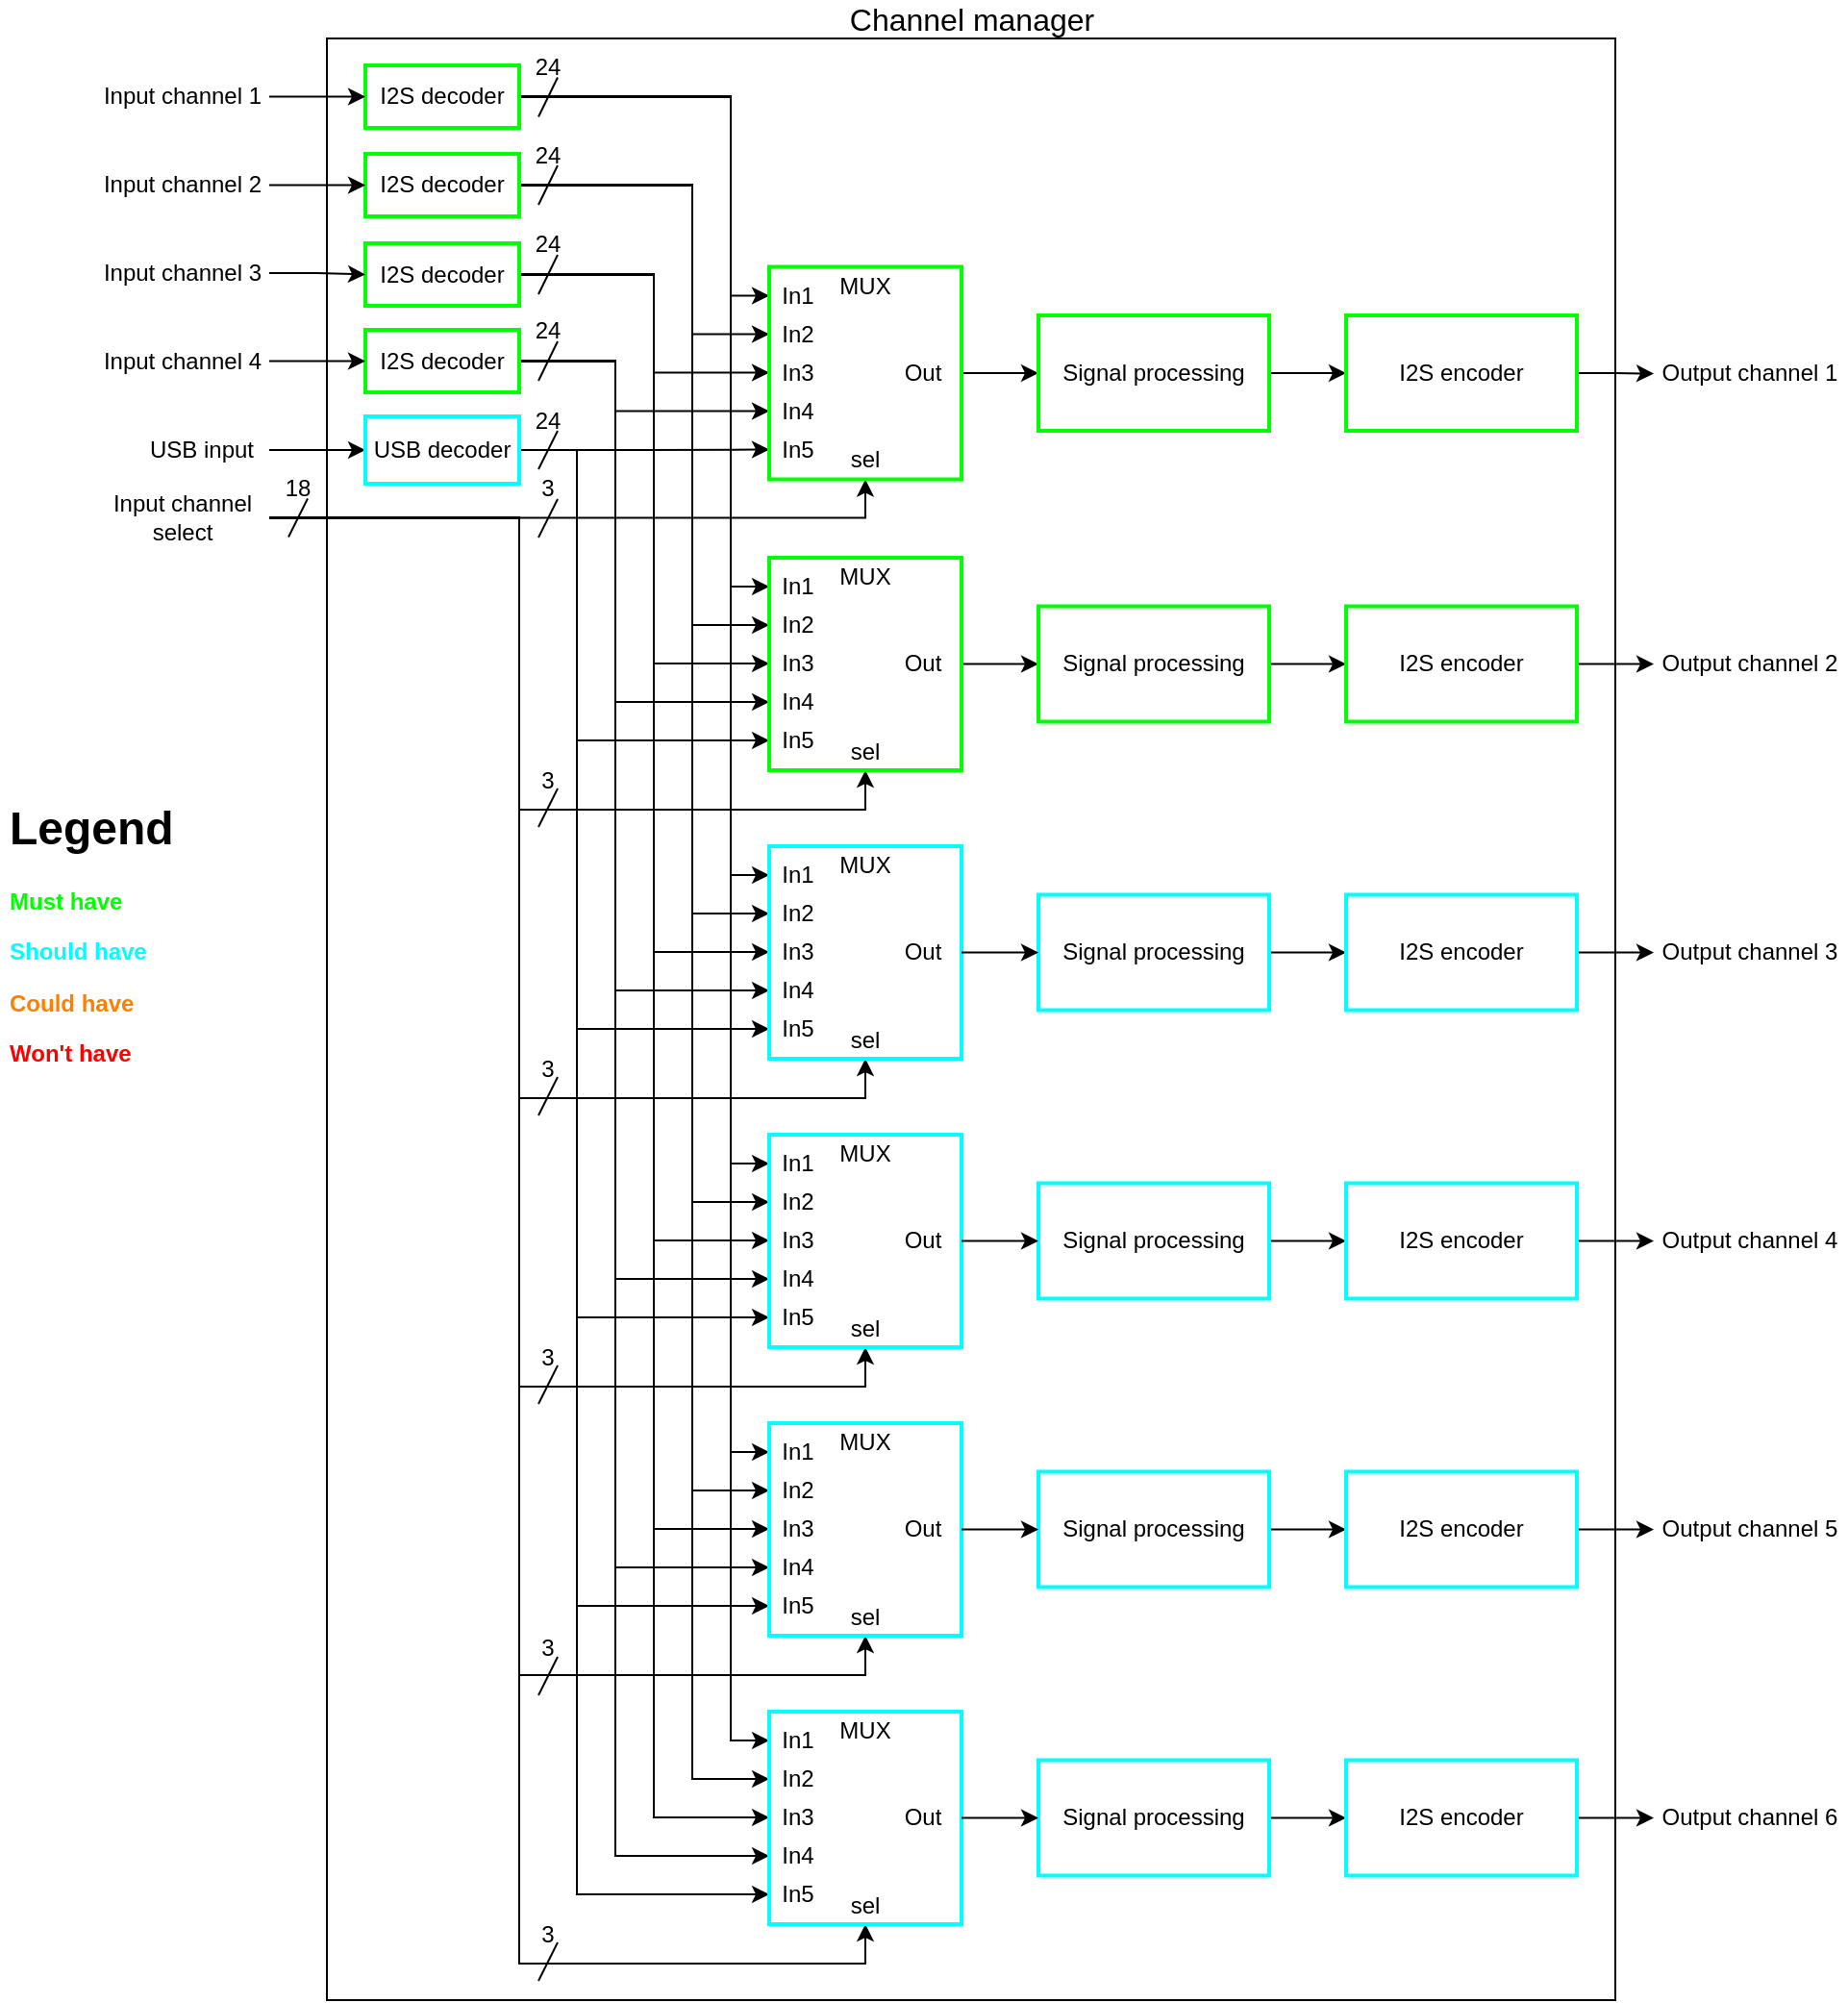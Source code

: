 <mxfile version="15.2.7" type="device" pages="2"><diagram id="2JzYZM6N6F95Nhb6POCT" name="Parallel bus design"><mxGraphModel dx="1824" dy="1053" grid="1" gridSize="10" guides="1" tooltips="1" connect="1" arrows="1" fold="1" page="1" pageScale="1" pageWidth="1169" pageHeight="1654" math="0" shadow="0"><root><mxCell id="u_JmKWCV2NpM46JYm6Lp-0"/><mxCell id="u_JmKWCV2NpM46JYm6Lp-1" parent="u_JmKWCV2NpM46JYm6Lp-0"/><mxCell id="u_JmKWCV2NpM46JYm6Lp-2" value="" style="rounded=0;whiteSpace=wrap;html=1;" vertex="1" parent="u_JmKWCV2NpM46JYm6Lp-1"><mxGeometry x="250" y="110" width="670" height="1020" as="geometry"/></mxCell><mxCell id="u_JmKWCV2NpM46JYm6Lp-3" value="Channel manager" style="text;html=1;strokeColor=none;fillColor=none;align=center;verticalAlign=middle;whiteSpace=wrap;rounded=0;dashed=1;fontSize=16;" vertex="1" parent="u_JmKWCV2NpM46JYm6Lp-1"><mxGeometry x="505.62" y="90" width="158.75" height="20" as="geometry"/></mxCell><mxCell id="u_JmKWCV2NpM46JYm6Lp-4" style="edgeStyle=orthogonalEdgeStyle;rounded=0;orthogonalLoop=1;jettySize=auto;html=1;exitX=1;exitY=0.5;exitDx=0;exitDy=0;entryX=0;entryY=0.5;entryDx=0;entryDy=0;" edge="1" parent="u_JmKWCV2NpM46JYm6Lp-1" source="u_JmKWCV2NpM46JYm6Lp-5" target="u_JmKWCV2NpM46JYm6Lp-15"><mxGeometry relative="1" as="geometry"><mxPoint x="240" y="324" as="sourcePoint"/></mxGeometry></mxCell><mxCell id="u_JmKWCV2NpM46JYm6Lp-5" value="USB input" style="text;html=1;strokeColor=none;fillColor=none;align=center;verticalAlign=middle;whiteSpace=wrap;rounded=0;fontSize=12;" vertex="1" parent="u_JmKWCV2NpM46JYm6Lp-1"><mxGeometry x="150" y="314" width="70" height="20" as="geometry"/></mxCell><mxCell id="u_JmKWCV2NpM46JYm6Lp-6" style="edgeStyle=orthogonalEdgeStyle;rounded=0;orthogonalLoop=1;jettySize=auto;html=1;entryX=0;entryY=0.5;entryDx=0;entryDy=0;exitX=1;exitY=0.5;exitDx=0;exitDy=0;" edge="1" parent="u_JmKWCV2NpM46JYm6Lp-1" source="u_JmKWCV2NpM46JYm6Lp-20" target="u_JmKWCV2NpM46JYm6Lp-14"><mxGeometry relative="1" as="geometry"><mxPoint x="640" y="239.5" as="targetPoint"/><mxPoint x="620" y="239.5" as="sourcePoint"/></mxGeometry></mxCell><mxCell id="u_JmKWCV2NpM46JYm6Lp-7" style="edgeStyle=orthogonalEdgeStyle;rounded=0;orthogonalLoop=1;jettySize=auto;html=1;exitX=1;exitY=0.5;exitDx=0;exitDy=0;entryX=0.5;entryY=1;entryDx=0;entryDy=0;" edge="1" parent="u_JmKWCV2NpM46JYm6Lp-1" source="u_JmKWCV2NpM46JYm6Lp-13" target="u_JmKWCV2NpM46JYm6Lp-21"><mxGeometry relative="1" as="geometry"><Array as="points"><mxPoint x="530" y="360"/></Array></mxGeometry></mxCell><mxCell id="3B30NJjrl4_sfzoiLnvY-143" style="edgeStyle=orthogonalEdgeStyle;rounded=0;orthogonalLoop=1;jettySize=auto;html=1;exitX=1;exitY=0.5;exitDx=0;exitDy=0;entryX=0.5;entryY=1;entryDx=0;entryDy=0;startArrow=none;startFill=0;" edge="1" parent="u_JmKWCV2NpM46JYm6Lp-1" source="u_JmKWCV2NpM46JYm6Lp-13" target="3B30NJjrl4_sfzoiLnvY-8"><mxGeometry relative="1" as="geometry"><Array as="points"><mxPoint x="350" y="360"/><mxPoint x="350" y="511"/><mxPoint x="530" y="511"/></Array></mxGeometry></mxCell><mxCell id="3B30NJjrl4_sfzoiLnvY-144" style="edgeStyle=orthogonalEdgeStyle;rounded=0;orthogonalLoop=1;jettySize=auto;html=1;exitX=1;exitY=0.5;exitDx=0;exitDy=0;entryX=0.5;entryY=1;entryDx=0;entryDy=0;startArrow=none;startFill=0;" edge="1" parent="u_JmKWCV2NpM46JYm6Lp-1" source="u_JmKWCV2NpM46JYm6Lp-13" target="3B30NJjrl4_sfzoiLnvY-68"><mxGeometry relative="1" as="geometry"><Array as="points"><mxPoint x="350" y="360"/><mxPoint x="350" y="661"/><mxPoint x="530" y="661"/></Array></mxGeometry></mxCell><mxCell id="3B30NJjrl4_sfzoiLnvY-145" style="edgeStyle=orthogonalEdgeStyle;rounded=0;orthogonalLoop=1;jettySize=auto;html=1;exitX=1;exitY=0.5;exitDx=0;exitDy=0;entryX=0.5;entryY=1;entryDx=0;entryDy=0;startArrow=none;startFill=0;" edge="1" parent="u_JmKWCV2NpM46JYm6Lp-1" source="u_JmKWCV2NpM46JYm6Lp-13" target="3B30NJjrl4_sfzoiLnvY-78"><mxGeometry relative="1" as="geometry"><Array as="points"><mxPoint x="350" y="360"/><mxPoint x="350" y="811"/><mxPoint x="530" y="811"/></Array></mxGeometry></mxCell><mxCell id="3B30NJjrl4_sfzoiLnvY-146" style="edgeStyle=orthogonalEdgeStyle;rounded=0;orthogonalLoop=1;jettySize=auto;html=1;exitX=1;exitY=0.5;exitDx=0;exitDy=0;entryX=0.5;entryY=1;entryDx=0;entryDy=0;startArrow=none;startFill=0;" edge="1" parent="u_JmKWCV2NpM46JYm6Lp-1" source="u_JmKWCV2NpM46JYm6Lp-13" target="3B30NJjrl4_sfzoiLnvY-58"><mxGeometry relative="1" as="geometry"><Array as="points"><mxPoint x="350" y="360"/><mxPoint x="350" y="961"/><mxPoint x="530" y="961"/></Array></mxGeometry></mxCell><mxCell id="3B30NJjrl4_sfzoiLnvY-147" style="edgeStyle=orthogonalEdgeStyle;rounded=0;orthogonalLoop=1;jettySize=auto;html=1;exitX=1;exitY=0.5;exitDx=0;exitDy=0;entryX=0.5;entryY=1;entryDx=0;entryDy=0;startArrow=none;startFill=0;" edge="1" parent="u_JmKWCV2NpM46JYm6Lp-1" source="u_JmKWCV2NpM46JYm6Lp-13" target="3B30NJjrl4_sfzoiLnvY-48"><mxGeometry relative="1" as="geometry"><Array as="points"><mxPoint x="350" y="360"/><mxPoint x="350" y="1111"/><mxPoint x="530" y="1111"/></Array></mxGeometry></mxCell><mxCell id="u_JmKWCV2NpM46JYm6Lp-13" value="Input channel select" style="text;html=1;strokeColor=none;fillColor=none;align=center;verticalAlign=middle;whiteSpace=wrap;rounded=0;fontSize=12;" vertex="1" parent="u_JmKWCV2NpM46JYm6Lp-1"><mxGeometry x="130" y="349.25" width="90" height="20" as="geometry"/></mxCell><mxCell id="efGozPlKsnqlX_AV7NdI-1" value="" style="edgeStyle=orthogonalEdgeStyle;rounded=0;orthogonalLoop=1;jettySize=auto;html=1;startArrow=none;startFill=0;" edge="1" parent="u_JmKWCV2NpM46JYm6Lp-1" source="u_JmKWCV2NpM46JYm6Lp-14" target="efGozPlKsnqlX_AV7NdI-0"><mxGeometry relative="1" as="geometry"/></mxCell><mxCell id="u_JmKWCV2NpM46JYm6Lp-14" value="Signal processing" style="rounded=0;whiteSpace=wrap;html=1;fontSize=12;strokeColor=#00FF00;strokeWidth=2;" vertex="1" parent="u_JmKWCV2NpM46JYm6Lp-1"><mxGeometry x="620" y="254" width="120" height="60" as="geometry"/></mxCell><mxCell id="u_JmKWCV2NpM46JYm6Lp-103" style="edgeStyle=orthogonalEdgeStyle;rounded=0;orthogonalLoop=1;jettySize=auto;html=1;exitX=1;exitY=0.5;exitDx=0;exitDy=0;entryX=0;entryY=0.5;entryDx=0;entryDy=0;" edge="1" parent="u_JmKWCV2NpM46JYm6Lp-1" source="u_JmKWCV2NpM46JYm6Lp-15" target="u_JmKWCV2NpM46JYm6Lp-102"><mxGeometry relative="1" as="geometry"/></mxCell><mxCell id="3B30NJjrl4_sfzoiLnvY-117" style="edgeStyle=orthogonalEdgeStyle;rounded=0;orthogonalLoop=1;jettySize=auto;html=1;exitX=1;exitY=0.5;exitDx=0;exitDy=0;entryX=0;entryY=0.5;entryDx=0;entryDy=0;startArrow=none;startFill=0;" edge="1" parent="u_JmKWCV2NpM46JYm6Lp-1" source="u_JmKWCV2NpM46JYm6Lp-15" target="3B30NJjrl4_sfzoiLnvY-51"><mxGeometry relative="1" as="geometry"><Array as="points"><mxPoint x="380" y="324"/><mxPoint x="380" y="1075"/></Array></mxGeometry></mxCell><mxCell id="3B30NJjrl4_sfzoiLnvY-118" style="edgeStyle=orthogonalEdgeStyle;rounded=0;orthogonalLoop=1;jettySize=auto;html=1;exitX=1;exitY=0.5;exitDx=0;exitDy=0;entryX=0;entryY=0.5;entryDx=0;entryDy=0;startArrow=none;startFill=0;" edge="1" parent="u_JmKWCV2NpM46JYm6Lp-1" source="u_JmKWCV2NpM46JYm6Lp-15" target="3B30NJjrl4_sfzoiLnvY-61"><mxGeometry relative="1" as="geometry"><Array as="points"><mxPoint x="380" y="324"/><mxPoint x="380" y="925"/></Array></mxGeometry></mxCell><mxCell id="3B30NJjrl4_sfzoiLnvY-119" style="edgeStyle=orthogonalEdgeStyle;rounded=0;orthogonalLoop=1;jettySize=auto;html=1;exitX=1;exitY=0.5;exitDx=0;exitDy=0;entryX=0;entryY=0.5;entryDx=0;entryDy=0;startArrow=none;startFill=0;" edge="1" parent="u_JmKWCV2NpM46JYm6Lp-1" source="u_JmKWCV2NpM46JYm6Lp-15" target="3B30NJjrl4_sfzoiLnvY-81"><mxGeometry relative="1" as="geometry"><Array as="points"><mxPoint x="380" y="324"/><mxPoint x="380" y="775"/></Array></mxGeometry></mxCell><mxCell id="3B30NJjrl4_sfzoiLnvY-120" style="edgeStyle=orthogonalEdgeStyle;rounded=0;orthogonalLoop=1;jettySize=auto;html=1;exitX=1;exitY=0.5;exitDx=0;exitDy=0;entryX=0;entryY=0.5;entryDx=0;entryDy=0;startArrow=none;startFill=0;" edge="1" parent="u_JmKWCV2NpM46JYm6Lp-1" source="u_JmKWCV2NpM46JYm6Lp-15" target="3B30NJjrl4_sfzoiLnvY-71"><mxGeometry relative="1" as="geometry"><Array as="points"><mxPoint x="380" y="324"/><mxPoint x="380" y="625"/></Array></mxGeometry></mxCell><mxCell id="3B30NJjrl4_sfzoiLnvY-121" style="edgeStyle=orthogonalEdgeStyle;rounded=0;orthogonalLoop=1;jettySize=auto;html=1;exitX=1;exitY=0.5;exitDx=0;exitDy=0;entryX=0;entryY=0.5;entryDx=0;entryDy=0;startArrow=none;startFill=0;" edge="1" parent="u_JmKWCV2NpM46JYm6Lp-1" source="u_JmKWCV2NpM46JYm6Lp-15" target="3B30NJjrl4_sfzoiLnvY-11"><mxGeometry relative="1" as="geometry"><Array as="points"><mxPoint x="380" y="324"/><mxPoint x="380" y="475"/></Array></mxGeometry></mxCell><mxCell id="u_JmKWCV2NpM46JYm6Lp-15" value="USB decoder" style="rounded=0;whiteSpace=wrap;html=1;strokeColor=#00FFFF;strokeWidth=2;" vertex="1" parent="u_JmKWCV2NpM46JYm6Lp-1"><mxGeometry x="270" y="306.5" width="80" height="35" as="geometry"/></mxCell><mxCell id="3B30NJjrl4_sfzoiLnvY-87" style="edgeStyle=orthogonalEdgeStyle;rounded=0;orthogonalLoop=1;jettySize=auto;html=1;exitX=1;exitY=0.5;exitDx=0;exitDy=0;entryX=0;entryY=0.5;entryDx=0;entryDy=0;startArrow=none;startFill=0;" edge="1" parent="u_JmKWCV2NpM46JYm6Lp-1" source="u_JmKWCV2NpM46JYm6Lp-22" target="u_JmKWCV2NpM46JYm6Lp-24"><mxGeometry relative="1" as="geometry"><Array as="points"><mxPoint x="440" y="186"/><mxPoint x="440" y="264"/></Array></mxGeometry></mxCell><mxCell id="3B30NJjrl4_sfzoiLnvY-132" style="edgeStyle=orthogonalEdgeStyle;rounded=0;orthogonalLoop=1;jettySize=auto;html=1;exitX=1;exitY=0.5;exitDx=0;exitDy=0;entryX=0;entryY=0.5;entryDx=0;entryDy=0;startArrow=none;startFill=0;" edge="1" parent="u_JmKWCV2NpM46JYm6Lp-1" source="u_JmKWCV2NpM46JYm6Lp-22" target="3B30NJjrl4_sfzoiLnvY-49"><mxGeometry relative="1" as="geometry"><Array as="points"><mxPoint x="440" y="186"/><mxPoint x="440" y="1015"/></Array></mxGeometry></mxCell><mxCell id="3B30NJjrl4_sfzoiLnvY-133" style="edgeStyle=orthogonalEdgeStyle;rounded=0;orthogonalLoop=1;jettySize=auto;html=1;exitX=1;exitY=0.5;exitDx=0;exitDy=0;entryX=0;entryY=0.5;entryDx=0;entryDy=0;startArrow=none;startFill=0;" edge="1" parent="u_JmKWCV2NpM46JYm6Lp-1" source="u_JmKWCV2NpM46JYm6Lp-22" target="3B30NJjrl4_sfzoiLnvY-59"><mxGeometry relative="1" as="geometry"><Array as="points"><mxPoint x="440" y="186"/><mxPoint x="440" y="865"/></Array></mxGeometry></mxCell><mxCell id="3B30NJjrl4_sfzoiLnvY-135" style="edgeStyle=orthogonalEdgeStyle;rounded=0;orthogonalLoop=1;jettySize=auto;html=1;exitX=1;exitY=0.5;exitDx=0;exitDy=0;entryX=0;entryY=0.5;entryDx=0;entryDy=0;startArrow=none;startFill=0;" edge="1" parent="u_JmKWCV2NpM46JYm6Lp-1" source="u_JmKWCV2NpM46JYm6Lp-22" target="3B30NJjrl4_sfzoiLnvY-79"><mxGeometry relative="1" as="geometry"><Array as="points"><mxPoint x="440" y="186"/><mxPoint x="440" y="715"/></Array></mxGeometry></mxCell><mxCell id="3B30NJjrl4_sfzoiLnvY-136" style="edgeStyle=orthogonalEdgeStyle;rounded=0;orthogonalLoop=1;jettySize=auto;html=1;exitX=1;exitY=0.5;exitDx=0;exitDy=0;entryX=0;entryY=0.5;entryDx=0;entryDy=0;startArrow=none;startFill=0;" edge="1" parent="u_JmKWCV2NpM46JYm6Lp-1" source="u_JmKWCV2NpM46JYm6Lp-22" target="3B30NJjrl4_sfzoiLnvY-69"><mxGeometry relative="1" as="geometry"><Array as="points"><mxPoint x="440" y="186"/><mxPoint x="440" y="565"/></Array></mxGeometry></mxCell><mxCell id="3B30NJjrl4_sfzoiLnvY-137" style="edgeStyle=orthogonalEdgeStyle;rounded=0;orthogonalLoop=1;jettySize=auto;html=1;exitX=1;exitY=0.5;exitDx=0;exitDy=0;entryX=0;entryY=0.5;entryDx=0;entryDy=0;startArrow=none;startFill=0;" edge="1" parent="u_JmKWCV2NpM46JYm6Lp-1" source="u_JmKWCV2NpM46JYm6Lp-22" target="3B30NJjrl4_sfzoiLnvY-9"><mxGeometry relative="1" as="geometry"><Array as="points"><mxPoint x="440" y="186"/><mxPoint x="440" y="415"/></Array></mxGeometry></mxCell><mxCell id="u_JmKWCV2NpM46JYm6Lp-22" value="I2S decoder" style="rounded=0;whiteSpace=wrap;html=1;strokeColor=#00FF00;strokeWidth=2;" vertex="1" parent="u_JmKWCV2NpM46JYm6Lp-1"><mxGeometry x="270" y="170" width="80" height="32.5" as="geometry"/></mxCell><mxCell id="3B30NJjrl4_sfzoiLnvY-88" style="edgeStyle=orthogonalEdgeStyle;rounded=0;orthogonalLoop=1;jettySize=auto;html=1;exitX=1;exitY=0.5;exitDx=0;exitDy=0;entryX=0;entryY=0.5;entryDx=0;entryDy=0;startArrow=none;startFill=0;" edge="1" parent="u_JmKWCV2NpM46JYm6Lp-1" source="u_JmKWCV2NpM46JYm6Lp-23" target="u_JmKWCV2NpM46JYm6Lp-18"><mxGeometry relative="1" as="geometry"><Array as="points"><mxPoint x="460" y="140"/><mxPoint x="460" y="244"/></Array></mxGeometry></mxCell><mxCell id="3B30NJjrl4_sfzoiLnvY-138" style="edgeStyle=orthogonalEdgeStyle;rounded=0;orthogonalLoop=1;jettySize=auto;html=1;exitX=1;exitY=0.5;exitDx=0;exitDy=0;entryX=0;entryY=0.5;entryDx=0;entryDy=0;startArrow=none;startFill=0;" edge="1" parent="u_JmKWCV2NpM46JYm6Lp-1" source="u_JmKWCV2NpM46JYm6Lp-23" target="3B30NJjrl4_sfzoiLnvY-5"><mxGeometry relative="1" as="geometry"><Array as="points"><mxPoint x="460" y="140"/><mxPoint x="460" y="395"/></Array></mxGeometry></mxCell><mxCell id="3B30NJjrl4_sfzoiLnvY-139" style="edgeStyle=orthogonalEdgeStyle;rounded=0;orthogonalLoop=1;jettySize=auto;html=1;exitX=1;exitY=0.5;exitDx=0;exitDy=0;entryX=0;entryY=0.5;entryDx=0;entryDy=0;startArrow=none;startFill=0;" edge="1" parent="u_JmKWCV2NpM46JYm6Lp-1" source="u_JmKWCV2NpM46JYm6Lp-23" target="3B30NJjrl4_sfzoiLnvY-65"><mxGeometry relative="1" as="geometry"><Array as="points"><mxPoint x="460" y="140"/><mxPoint x="460" y="545"/></Array></mxGeometry></mxCell><mxCell id="3B30NJjrl4_sfzoiLnvY-140" style="edgeStyle=orthogonalEdgeStyle;rounded=0;orthogonalLoop=1;jettySize=auto;html=1;exitX=1;exitY=0.5;exitDx=0;exitDy=0;entryX=0;entryY=0.5;entryDx=0;entryDy=0;startArrow=none;startFill=0;" edge="1" parent="u_JmKWCV2NpM46JYm6Lp-1" source="u_JmKWCV2NpM46JYm6Lp-23" target="3B30NJjrl4_sfzoiLnvY-75"><mxGeometry relative="1" as="geometry"><Array as="points"><mxPoint x="460" y="140"/><mxPoint x="460" y="695"/></Array></mxGeometry></mxCell><mxCell id="3B30NJjrl4_sfzoiLnvY-141" style="edgeStyle=orthogonalEdgeStyle;rounded=0;orthogonalLoop=1;jettySize=auto;html=1;exitX=1;exitY=0.5;exitDx=0;exitDy=0;entryX=0;entryY=0.5;entryDx=0;entryDy=0;startArrow=none;startFill=0;" edge="1" parent="u_JmKWCV2NpM46JYm6Lp-1" source="u_JmKWCV2NpM46JYm6Lp-23" target="3B30NJjrl4_sfzoiLnvY-55"><mxGeometry relative="1" as="geometry"><Array as="points"><mxPoint x="460" y="140"/><mxPoint x="460" y="845"/></Array></mxGeometry></mxCell><mxCell id="3B30NJjrl4_sfzoiLnvY-142" style="edgeStyle=orthogonalEdgeStyle;rounded=0;orthogonalLoop=1;jettySize=auto;html=1;exitX=1;exitY=0.5;exitDx=0;exitDy=0;entryX=0;entryY=0.5;entryDx=0;entryDy=0;startArrow=none;startFill=0;" edge="1" parent="u_JmKWCV2NpM46JYm6Lp-1" source="u_JmKWCV2NpM46JYm6Lp-23" target="3B30NJjrl4_sfzoiLnvY-45"><mxGeometry relative="1" as="geometry"><Array as="points"><mxPoint x="460" y="140"/><mxPoint x="460" y="995"/></Array></mxGeometry></mxCell><mxCell id="u_JmKWCV2NpM46JYm6Lp-23" value="I2S decoder" style="rounded=0;whiteSpace=wrap;html=1;strokeColor=#00FF00;strokeWidth=2;" vertex="1" parent="u_JmKWCV2NpM46JYm6Lp-1"><mxGeometry x="270" y="124" width="80" height="32.5" as="geometry"/></mxCell><mxCell id="u_JmKWCV2NpM46JYm6Lp-29" style="edgeStyle=orthogonalEdgeStyle;rounded=0;orthogonalLoop=1;jettySize=auto;html=1;exitX=1;exitY=0.5;exitDx=0;exitDy=0;entryX=0;entryY=0.5;entryDx=0;entryDy=0;" edge="1" parent="u_JmKWCV2NpM46JYm6Lp-1" source="3B30NJjrl4_sfzoiLnvY-3" target="u_JmKWCV2NpM46JYm6Lp-41"><mxGeometry relative="1" as="geometry"><mxPoint x="640" y="495" as="targetPoint"/><mxPoint x="580" y="495" as="sourcePoint"/></mxGeometry></mxCell><mxCell id="u_JmKWCV2NpM46JYm6Lp-33" value="" style="endArrow=none;html=1;" edge="1" parent="u_JmKWCV2NpM46JYm6Lp-1"><mxGeometry width="50" height="50" relative="1" as="geometry"><mxPoint x="230" y="369.25" as="sourcePoint"/><mxPoint x="240" y="349.25" as="targetPoint"/></mxGeometry></mxCell><mxCell id="u_JmKWCV2NpM46JYm6Lp-34" value="18" style="text;html=1;strokeColor=none;fillColor=none;align=center;verticalAlign=middle;whiteSpace=wrap;rounded=0;" vertex="1" parent="u_JmKWCV2NpM46JYm6Lp-1"><mxGeometry x="230" y="339.25" width="10" height="10" as="geometry"/></mxCell><mxCell id="u_JmKWCV2NpM46JYm6Lp-40" value="Output channel 1" style="text;html=1;strokeColor=none;fillColor=none;align=center;verticalAlign=middle;whiteSpace=wrap;rounded=0;fontSize=12;" vertex="1" parent="u_JmKWCV2NpM46JYm6Lp-1"><mxGeometry x="940" y="274.25" width="100" height="20" as="geometry"/></mxCell><mxCell id="efGozPlKsnqlX_AV7NdI-3" value="" style="edgeStyle=orthogonalEdgeStyle;rounded=0;orthogonalLoop=1;jettySize=auto;html=1;startArrow=none;startFill=0;" edge="1" parent="u_JmKWCV2NpM46JYm6Lp-1" source="u_JmKWCV2NpM46JYm6Lp-41" target="efGozPlKsnqlX_AV7NdI-2"><mxGeometry relative="1" as="geometry"/></mxCell><mxCell id="u_JmKWCV2NpM46JYm6Lp-41" value="Signal processing" style="rounded=0;whiteSpace=wrap;html=1;fontSize=12;strokeColor=#00FF00;strokeWidth=2;" vertex="1" parent="u_JmKWCV2NpM46JYm6Lp-1"><mxGeometry x="620" y="405.25" width="120" height="60" as="geometry"/></mxCell><mxCell id="u_JmKWCV2NpM46JYm6Lp-43" value="Output channel 2" style="text;html=1;strokeColor=none;fillColor=none;align=center;verticalAlign=middle;whiteSpace=wrap;rounded=0;fontSize=12;" vertex="1" parent="u_JmKWCV2NpM46JYm6Lp-1"><mxGeometry x="940" y="425.25" width="100" height="20" as="geometry"/></mxCell><mxCell id="efGozPlKsnqlX_AV7NdI-5" value="" style="edgeStyle=orthogonalEdgeStyle;rounded=0;orthogonalLoop=1;jettySize=auto;html=1;startArrow=none;startFill=0;" edge="1" parent="u_JmKWCV2NpM46JYm6Lp-1" source="u_JmKWCV2NpM46JYm6Lp-54" target="efGozPlKsnqlX_AV7NdI-4"><mxGeometry relative="1" as="geometry"/></mxCell><mxCell id="u_JmKWCV2NpM46JYm6Lp-54" value="Signal processing" style="rounded=0;whiteSpace=wrap;html=1;fontSize=12;strokeColor=#00FFFF;strokeWidth=2;" vertex="1" parent="u_JmKWCV2NpM46JYm6Lp-1"><mxGeometry x="620" y="555.25" width="120" height="60" as="geometry"/></mxCell><mxCell id="u_JmKWCV2NpM46JYm6Lp-56" value="Output channel 3" style="text;html=1;strokeColor=none;fillColor=none;align=center;verticalAlign=middle;whiteSpace=wrap;rounded=0;fontSize=12;" vertex="1" parent="u_JmKWCV2NpM46JYm6Lp-1"><mxGeometry x="940" y="575.25" width="100" height="20" as="geometry"/></mxCell><mxCell id="efGozPlKsnqlX_AV7NdI-7" value="" style="edgeStyle=orthogonalEdgeStyle;rounded=0;orthogonalLoop=1;jettySize=auto;html=1;startArrow=none;startFill=0;" edge="1" parent="u_JmKWCV2NpM46JYm6Lp-1" source="u_JmKWCV2NpM46JYm6Lp-67" target="efGozPlKsnqlX_AV7NdI-6"><mxGeometry relative="1" as="geometry"/></mxCell><mxCell id="u_JmKWCV2NpM46JYm6Lp-67" value="Signal processing" style="rounded=0;whiteSpace=wrap;html=1;fontSize=12;strokeColor=#00FFFF;strokeWidth=2;" vertex="1" parent="u_JmKWCV2NpM46JYm6Lp-1"><mxGeometry x="620" y="705.25" width="120" height="60" as="geometry"/></mxCell><mxCell id="u_JmKWCV2NpM46JYm6Lp-69" value="Output channel 4" style="text;html=1;strokeColor=none;fillColor=none;align=center;verticalAlign=middle;whiteSpace=wrap;rounded=0;fontSize=12;" vertex="1" parent="u_JmKWCV2NpM46JYm6Lp-1"><mxGeometry x="940" y="725.25" width="100" height="20" as="geometry"/></mxCell><mxCell id="efGozPlKsnqlX_AV7NdI-9" value="" style="edgeStyle=orthogonalEdgeStyle;rounded=0;orthogonalLoop=1;jettySize=auto;html=1;startArrow=none;startFill=0;" edge="1" parent="u_JmKWCV2NpM46JYm6Lp-1" source="u_JmKWCV2NpM46JYm6Lp-80" target="efGozPlKsnqlX_AV7NdI-8"><mxGeometry relative="1" as="geometry"/></mxCell><mxCell id="u_JmKWCV2NpM46JYm6Lp-80" value="Signal processing" style="rounded=0;whiteSpace=wrap;html=1;fontSize=12;strokeWidth=2;strokeColor=#00FFFF;" vertex="1" parent="u_JmKWCV2NpM46JYm6Lp-1"><mxGeometry x="620" y="855.25" width="120" height="60" as="geometry"/></mxCell><mxCell id="u_JmKWCV2NpM46JYm6Lp-82" value="Output channel 5" style="text;html=1;strokeColor=none;fillColor=none;align=center;verticalAlign=middle;whiteSpace=wrap;rounded=0;fontSize=12;" vertex="1" parent="u_JmKWCV2NpM46JYm6Lp-1"><mxGeometry x="940" y="875.25" width="100" height="20" as="geometry"/></mxCell><mxCell id="efGozPlKsnqlX_AV7NdI-11" value="" style="edgeStyle=orthogonalEdgeStyle;rounded=0;orthogonalLoop=1;jettySize=auto;html=1;startArrow=none;startFill=0;" edge="1" parent="u_JmKWCV2NpM46JYm6Lp-1" source="u_JmKWCV2NpM46JYm6Lp-93" target="efGozPlKsnqlX_AV7NdI-10"><mxGeometry relative="1" as="geometry"/></mxCell><mxCell id="u_JmKWCV2NpM46JYm6Lp-93" value="Signal processing" style="rounded=0;whiteSpace=wrap;html=1;fontSize=12;strokeWidth=2;strokeColor=#00FFFF;" vertex="1" parent="u_JmKWCV2NpM46JYm6Lp-1"><mxGeometry x="620" y="1005.25" width="120" height="60" as="geometry"/></mxCell><mxCell id="u_JmKWCV2NpM46JYm6Lp-95" value="Output channel 6" style="text;html=1;strokeColor=none;fillColor=none;align=center;verticalAlign=middle;whiteSpace=wrap;rounded=0;fontSize=12;" vertex="1" parent="u_JmKWCV2NpM46JYm6Lp-1"><mxGeometry x="940" y="1025.25" width="100" height="20" as="geometry"/></mxCell><mxCell id="u_JmKWCV2NpM46JYm6Lp-96" value="" style="endArrow=none;html=1;" edge="1" parent="u_JmKWCV2NpM46JYm6Lp-1"><mxGeometry width="50" height="50" relative="1" as="geometry"><mxPoint x="360" y="334" as="sourcePoint"/><mxPoint x="370" y="314" as="targetPoint"/></mxGeometry></mxCell><mxCell id="u_JmKWCV2NpM46JYm6Lp-97" value="24" style="text;html=1;strokeColor=none;fillColor=none;align=center;verticalAlign=middle;whiteSpace=wrap;rounded=0;" vertex="1" parent="u_JmKWCV2NpM46JYm6Lp-1"><mxGeometry x="360" y="304" width="10" height="10" as="geometry"/></mxCell><mxCell id="u_JmKWCV2NpM46JYm6Lp-98" value="&lt;h1&gt;Legend&lt;/h1&gt;&lt;p&gt;&lt;font color=&quot;#00ff00&quot;&gt;&lt;b&gt;Must have&lt;/b&gt;&lt;/font&gt;&lt;/p&gt;&lt;p&gt;&lt;font color=&quot;#00ffff&quot;&gt;&lt;b&gt;Should have&lt;/b&gt;&lt;/font&gt;&lt;/p&gt;&lt;p&gt;&lt;font color=&quot;#ff8000&quot;&gt;&lt;b&gt;Could have&lt;/b&gt;&lt;/font&gt;&lt;/p&gt;&lt;p&gt;&lt;font color=&quot;#ff0000&quot;&gt;&lt;b&gt;Won't have&lt;/b&gt;&lt;/font&gt;&lt;/p&gt;" style="text;html=1;strokeColor=none;fillColor=none;spacing=5;spacingTop=-20;whiteSpace=wrap;overflow=hidden;rounded=0;" vertex="1" parent="u_JmKWCV2NpM46JYm6Lp-1"><mxGeometry x="80" y="500.5" width="100" height="155" as="geometry"/></mxCell><mxCell id="3B30NJjrl4_sfzoiLnvY-1" style="edgeStyle=orthogonalEdgeStyle;rounded=0;orthogonalLoop=1;jettySize=auto;html=1;exitX=1;exitY=0.5;exitDx=0;exitDy=0;entryX=0;entryY=0.5;entryDx=0;entryDy=0;startArrow=none;startFill=0;" edge="1" parent="u_JmKWCV2NpM46JYm6Lp-1" source="u_JmKWCV2NpM46JYm6Lp-99" target="u_JmKWCV2NpM46JYm6Lp-101"><mxGeometry relative="1" as="geometry"><Array as="points"><mxPoint x="400" y="278"/><mxPoint x="400" y="304"/></Array></mxGeometry></mxCell><mxCell id="3B30NJjrl4_sfzoiLnvY-122" style="edgeStyle=orthogonalEdgeStyle;rounded=0;orthogonalLoop=1;jettySize=auto;html=1;exitX=1;exitY=0.5;exitDx=0;exitDy=0;entryX=0;entryY=0.5;entryDx=0;entryDy=0;startArrow=none;startFill=0;" edge="1" parent="u_JmKWCV2NpM46JYm6Lp-1" source="u_JmKWCV2NpM46JYm6Lp-99" target="3B30NJjrl4_sfzoiLnvY-10"><mxGeometry relative="1" as="geometry"><Array as="points"><mxPoint x="400" y="278"/><mxPoint x="400" y="455"/></Array></mxGeometry></mxCell><mxCell id="3B30NJjrl4_sfzoiLnvY-123" style="edgeStyle=orthogonalEdgeStyle;rounded=0;orthogonalLoop=1;jettySize=auto;html=1;exitX=1;exitY=0.5;exitDx=0;exitDy=0;entryX=0;entryY=0.5;entryDx=0;entryDy=0;startArrow=none;startFill=0;" edge="1" parent="u_JmKWCV2NpM46JYm6Lp-1" source="u_JmKWCV2NpM46JYm6Lp-99" target="3B30NJjrl4_sfzoiLnvY-70"><mxGeometry relative="1" as="geometry"><Array as="points"><mxPoint x="400" y="278"/><mxPoint x="400" y="605"/></Array></mxGeometry></mxCell><mxCell id="3B30NJjrl4_sfzoiLnvY-124" style="edgeStyle=orthogonalEdgeStyle;rounded=0;orthogonalLoop=1;jettySize=auto;html=1;exitX=1;exitY=0.5;exitDx=0;exitDy=0;entryX=0;entryY=0.5;entryDx=0;entryDy=0;startArrow=none;startFill=0;" edge="1" parent="u_JmKWCV2NpM46JYm6Lp-1" source="u_JmKWCV2NpM46JYm6Lp-99" target="3B30NJjrl4_sfzoiLnvY-80"><mxGeometry relative="1" as="geometry"><Array as="points"><mxPoint x="400" y="278"/><mxPoint x="400" y="755"/></Array></mxGeometry></mxCell><mxCell id="3B30NJjrl4_sfzoiLnvY-125" style="edgeStyle=orthogonalEdgeStyle;rounded=0;orthogonalLoop=1;jettySize=auto;html=1;exitX=1;exitY=0.5;exitDx=0;exitDy=0;entryX=0;entryY=0.5;entryDx=0;entryDy=0;startArrow=none;startFill=0;" edge="1" parent="u_JmKWCV2NpM46JYm6Lp-1" source="u_JmKWCV2NpM46JYm6Lp-99" target="3B30NJjrl4_sfzoiLnvY-60"><mxGeometry relative="1" as="geometry"><Array as="points"><mxPoint x="400" y="278"/><mxPoint x="400" y="905"/></Array></mxGeometry></mxCell><mxCell id="3B30NJjrl4_sfzoiLnvY-126" style="edgeStyle=orthogonalEdgeStyle;rounded=0;orthogonalLoop=1;jettySize=auto;html=1;exitX=1;exitY=0.5;exitDx=0;exitDy=0;entryX=0;entryY=0.5;entryDx=0;entryDy=0;startArrow=none;startFill=0;" edge="1" parent="u_JmKWCV2NpM46JYm6Lp-1" source="u_JmKWCV2NpM46JYm6Lp-99" target="3B30NJjrl4_sfzoiLnvY-50"><mxGeometry relative="1" as="geometry"><Array as="points"><mxPoint x="400" y="278"/><mxPoint x="400" y="1055"/></Array></mxGeometry></mxCell><mxCell id="u_JmKWCV2NpM46JYm6Lp-99" value="I2S decoder" style="rounded=0;whiteSpace=wrap;html=1;strokeColor=#00FF00;strokeWidth=2;" vertex="1" parent="u_JmKWCV2NpM46JYm6Lp-1"><mxGeometry x="270" y="261.5" width="80" height="32.5" as="geometry"/></mxCell><mxCell id="3B30NJjrl4_sfzoiLnvY-86" style="edgeStyle=orthogonalEdgeStyle;rounded=0;orthogonalLoop=1;jettySize=auto;html=1;exitX=1;exitY=0.5;exitDx=0;exitDy=0;entryX=0;entryY=0.5;entryDx=0;entryDy=0;startArrow=none;startFill=0;" edge="1" parent="u_JmKWCV2NpM46JYm6Lp-1" source="u_JmKWCV2NpM46JYm6Lp-100" target="u_JmKWCV2NpM46JYm6Lp-19"><mxGeometry relative="1" as="geometry"><Array as="points"><mxPoint x="420" y="233"/><mxPoint x="420" y="284"/></Array></mxGeometry></mxCell><mxCell id="3B30NJjrl4_sfzoiLnvY-127" style="edgeStyle=orthogonalEdgeStyle;rounded=0;orthogonalLoop=1;jettySize=auto;html=1;exitX=1;exitY=0.5;exitDx=0;exitDy=0;entryX=0;entryY=0.5;entryDx=0;entryDy=0;startArrow=none;startFill=0;" edge="1" parent="u_JmKWCV2NpM46JYm6Lp-1" source="u_JmKWCV2NpM46JYm6Lp-100" target="3B30NJjrl4_sfzoiLnvY-46"><mxGeometry relative="1" as="geometry"><Array as="points"><mxPoint x="420" y="233"/><mxPoint x="420" y="1035"/></Array></mxGeometry></mxCell><mxCell id="3B30NJjrl4_sfzoiLnvY-128" style="edgeStyle=orthogonalEdgeStyle;rounded=0;orthogonalLoop=1;jettySize=auto;html=1;exitX=1;exitY=0.5;exitDx=0;exitDy=0;entryX=0;entryY=0.5;entryDx=0;entryDy=0;startArrow=none;startFill=0;" edge="1" parent="u_JmKWCV2NpM46JYm6Lp-1" source="u_JmKWCV2NpM46JYm6Lp-100" target="3B30NJjrl4_sfzoiLnvY-56"><mxGeometry relative="1" as="geometry"><Array as="points"><mxPoint x="420" y="233"/><mxPoint x="420" y="885"/></Array></mxGeometry></mxCell><mxCell id="3B30NJjrl4_sfzoiLnvY-129" style="edgeStyle=orthogonalEdgeStyle;rounded=0;orthogonalLoop=1;jettySize=auto;html=1;exitX=1;exitY=0.5;exitDx=0;exitDy=0;entryX=0;entryY=0.5;entryDx=0;entryDy=0;startArrow=none;startFill=0;" edge="1" parent="u_JmKWCV2NpM46JYm6Lp-1" source="u_JmKWCV2NpM46JYm6Lp-100" target="3B30NJjrl4_sfzoiLnvY-76"><mxGeometry relative="1" as="geometry"><Array as="points"><mxPoint x="420" y="233"/><mxPoint x="420" y="735"/></Array></mxGeometry></mxCell><mxCell id="3B30NJjrl4_sfzoiLnvY-130" style="edgeStyle=orthogonalEdgeStyle;rounded=0;orthogonalLoop=1;jettySize=auto;html=1;exitX=1;exitY=0.5;exitDx=0;exitDy=0;entryX=0;entryY=0.5;entryDx=0;entryDy=0;startArrow=none;startFill=0;" edge="1" parent="u_JmKWCV2NpM46JYm6Lp-1" source="u_JmKWCV2NpM46JYm6Lp-100" target="3B30NJjrl4_sfzoiLnvY-66"><mxGeometry relative="1" as="geometry"><Array as="points"><mxPoint x="420" y="233"/><mxPoint x="420" y="585"/></Array></mxGeometry></mxCell><mxCell id="3B30NJjrl4_sfzoiLnvY-131" style="edgeStyle=orthogonalEdgeStyle;rounded=0;orthogonalLoop=1;jettySize=auto;html=1;exitX=1;exitY=0.5;exitDx=0;exitDy=0;entryX=0;entryY=0.5;entryDx=0;entryDy=0;startArrow=none;startFill=0;" edge="1" parent="u_JmKWCV2NpM46JYm6Lp-1" source="u_JmKWCV2NpM46JYm6Lp-100" target="3B30NJjrl4_sfzoiLnvY-6"><mxGeometry relative="1" as="geometry"><Array as="points"><mxPoint x="420" y="233"/><mxPoint x="420" y="435"/></Array></mxGeometry></mxCell><mxCell id="u_JmKWCV2NpM46JYm6Lp-100" value="I2S decoder" style="rounded=0;whiteSpace=wrap;html=1;strokeColor=#00FF00;strokeWidth=2;" vertex="1" parent="u_JmKWCV2NpM46JYm6Lp-1"><mxGeometry x="270" y="216.5" width="80" height="32.5" as="geometry"/></mxCell><mxCell id="3B30NJjrl4_sfzoiLnvY-0" value="" style="group" vertex="1" connectable="0" parent="u_JmKWCV2NpM46JYm6Lp-1"><mxGeometry x="480.01" y="228.75" width="100" height="110.5" as="geometry"/></mxCell><mxCell id="u_JmKWCV2NpM46JYm6Lp-16" value="" style="rounded=0;whiteSpace=wrap;html=1;fontSize=12;strokeColor=#00FF00;strokeWidth=2;" vertex="1" parent="3B30NJjrl4_sfzoiLnvY-0"><mxGeometry width="100" height="110.5" as="geometry"/></mxCell><mxCell id="u_JmKWCV2NpM46JYm6Lp-17" value="MUX" style="text;html=1;strokeColor=none;fillColor=none;align=center;verticalAlign=middle;whiteSpace=wrap;rounded=0;fontSize=12;" vertex="1" parent="3B30NJjrl4_sfzoiLnvY-0"><mxGeometry x="30" width="40" height="20" as="geometry"/></mxCell><mxCell id="u_JmKWCV2NpM46JYm6Lp-18" value="In1" style="text;html=1;strokeColor=none;fillColor=none;align=center;verticalAlign=middle;whiteSpace=wrap;rounded=0;fontSize=12;" vertex="1" parent="3B30NJjrl4_sfzoiLnvY-0"><mxGeometry y="5" width="30" height="20" as="geometry"/></mxCell><mxCell id="u_JmKWCV2NpM46JYm6Lp-19" value="In3" style="text;html=1;strokeColor=none;fillColor=none;align=center;verticalAlign=middle;whiteSpace=wrap;rounded=0;fontSize=12;" vertex="1" parent="3B30NJjrl4_sfzoiLnvY-0"><mxGeometry y="45" width="30" height="20" as="geometry"/></mxCell><mxCell id="u_JmKWCV2NpM46JYm6Lp-20" value="Out" style="text;html=1;strokeColor=none;fillColor=none;align=center;verticalAlign=middle;whiteSpace=wrap;rounded=0;fontSize=12;" vertex="1" parent="3B30NJjrl4_sfzoiLnvY-0"><mxGeometry x="60" y="45.25" width="40" height="20" as="geometry"/></mxCell><mxCell id="u_JmKWCV2NpM46JYm6Lp-21" value="sel" style="text;html=1;strokeColor=none;fillColor=none;align=center;verticalAlign=middle;whiteSpace=wrap;rounded=0;fontSize=12;" vertex="1" parent="3B30NJjrl4_sfzoiLnvY-0"><mxGeometry x="35" y="90.5" width="30" height="20" as="geometry"/></mxCell><mxCell id="u_JmKWCV2NpM46JYm6Lp-24" value="In2" style="text;html=1;strokeColor=none;fillColor=none;align=center;verticalAlign=middle;whiteSpace=wrap;rounded=0;fontSize=12;" vertex="1" parent="3B30NJjrl4_sfzoiLnvY-0"><mxGeometry y="25" width="30" height="20" as="geometry"/></mxCell><mxCell id="u_JmKWCV2NpM46JYm6Lp-101" value="In4" style="text;html=1;strokeColor=none;fillColor=none;align=center;verticalAlign=middle;whiteSpace=wrap;rounded=0;fontSize=12;" vertex="1" parent="3B30NJjrl4_sfzoiLnvY-0"><mxGeometry y="65" width="30" height="20" as="geometry"/></mxCell><mxCell id="u_JmKWCV2NpM46JYm6Lp-102" value="In5" style="text;html=1;strokeColor=none;fillColor=none;align=center;verticalAlign=middle;whiteSpace=wrap;rounded=0;fontSize=12;" vertex="1" parent="3B30NJjrl4_sfzoiLnvY-0"><mxGeometry y="85" width="30" height="20" as="geometry"/></mxCell><mxCell id="3B30NJjrl4_sfzoiLnvY-2" value="" style="group" vertex="1" connectable="0" parent="u_JmKWCV2NpM46JYm6Lp-1"><mxGeometry x="480.01" y="380" width="100" height="110.5" as="geometry"/></mxCell><mxCell id="3B30NJjrl4_sfzoiLnvY-3" value="" style="rounded=0;whiteSpace=wrap;html=1;fontSize=12;strokeColor=#00FF00;strokeWidth=2;" vertex="1" parent="3B30NJjrl4_sfzoiLnvY-2"><mxGeometry width="100" height="110.5" as="geometry"/></mxCell><mxCell id="3B30NJjrl4_sfzoiLnvY-4" value="MUX" style="text;html=1;strokeColor=none;fillColor=none;align=center;verticalAlign=middle;whiteSpace=wrap;rounded=0;fontSize=12;" vertex="1" parent="3B30NJjrl4_sfzoiLnvY-2"><mxGeometry x="30" width="40" height="20" as="geometry"/></mxCell><mxCell id="3B30NJjrl4_sfzoiLnvY-5" value="In1" style="text;html=1;strokeColor=none;fillColor=none;align=center;verticalAlign=middle;whiteSpace=wrap;rounded=0;fontSize=12;" vertex="1" parent="3B30NJjrl4_sfzoiLnvY-2"><mxGeometry y="5" width="30" height="20" as="geometry"/></mxCell><mxCell id="3B30NJjrl4_sfzoiLnvY-6" value="In3" style="text;html=1;strokeColor=none;fillColor=none;align=center;verticalAlign=middle;whiteSpace=wrap;rounded=0;fontSize=12;" vertex="1" parent="3B30NJjrl4_sfzoiLnvY-2"><mxGeometry y="45" width="30" height="20" as="geometry"/></mxCell><mxCell id="3B30NJjrl4_sfzoiLnvY-7" value="Out" style="text;html=1;strokeColor=none;fillColor=none;align=center;verticalAlign=middle;whiteSpace=wrap;rounded=0;fontSize=12;" vertex="1" parent="3B30NJjrl4_sfzoiLnvY-2"><mxGeometry x="60" y="45.25" width="40" height="20" as="geometry"/></mxCell><mxCell id="3B30NJjrl4_sfzoiLnvY-8" value="sel" style="text;html=1;strokeColor=none;fillColor=none;align=center;verticalAlign=middle;whiteSpace=wrap;rounded=0;fontSize=12;" vertex="1" parent="3B30NJjrl4_sfzoiLnvY-2"><mxGeometry x="35" y="90.5" width="30" height="20" as="geometry"/></mxCell><mxCell id="3B30NJjrl4_sfzoiLnvY-9" value="In2" style="text;html=1;strokeColor=none;fillColor=none;align=center;verticalAlign=middle;whiteSpace=wrap;rounded=0;fontSize=12;" vertex="1" parent="3B30NJjrl4_sfzoiLnvY-2"><mxGeometry y="25" width="30" height="20" as="geometry"/></mxCell><mxCell id="3B30NJjrl4_sfzoiLnvY-10" value="In4" style="text;html=1;strokeColor=none;fillColor=none;align=center;verticalAlign=middle;whiteSpace=wrap;rounded=0;fontSize=12;" vertex="1" parent="3B30NJjrl4_sfzoiLnvY-2"><mxGeometry y="65" width="30" height="20" as="geometry"/></mxCell><mxCell id="3B30NJjrl4_sfzoiLnvY-11" value="In5" style="text;html=1;strokeColor=none;fillColor=none;align=center;verticalAlign=middle;whiteSpace=wrap;rounded=0;fontSize=12;" vertex="1" parent="3B30NJjrl4_sfzoiLnvY-2"><mxGeometry y="85" width="30" height="20" as="geometry"/></mxCell><mxCell id="3B30NJjrl4_sfzoiLnvY-42" value="" style="group" vertex="1" connectable="0" parent="u_JmKWCV2NpM46JYm6Lp-1"><mxGeometry x="480.01" y="980" width="100" height="110.5" as="geometry"/></mxCell><mxCell id="3B30NJjrl4_sfzoiLnvY-43" value="" style="rounded=0;whiteSpace=wrap;html=1;fontSize=12;strokeColor=#00FFFF;strokeWidth=2;" vertex="1" parent="3B30NJjrl4_sfzoiLnvY-42"><mxGeometry width="100" height="110.5" as="geometry"/></mxCell><mxCell id="3B30NJjrl4_sfzoiLnvY-44" value="MUX" style="text;html=1;strokeColor=none;fillColor=none;align=center;verticalAlign=middle;whiteSpace=wrap;rounded=0;fontSize=12;" vertex="1" parent="3B30NJjrl4_sfzoiLnvY-42"><mxGeometry x="30" width="40" height="20" as="geometry"/></mxCell><mxCell id="3B30NJjrl4_sfzoiLnvY-45" value="In1" style="text;html=1;strokeColor=none;fillColor=none;align=center;verticalAlign=middle;whiteSpace=wrap;rounded=0;fontSize=12;" vertex="1" parent="3B30NJjrl4_sfzoiLnvY-42"><mxGeometry y="5" width="30" height="20" as="geometry"/></mxCell><mxCell id="3B30NJjrl4_sfzoiLnvY-46" value="In3" style="text;html=1;strokeColor=none;fillColor=none;align=center;verticalAlign=middle;whiteSpace=wrap;rounded=0;fontSize=12;" vertex="1" parent="3B30NJjrl4_sfzoiLnvY-42"><mxGeometry y="45" width="30" height="20" as="geometry"/></mxCell><mxCell id="3B30NJjrl4_sfzoiLnvY-47" value="Out" style="text;html=1;strokeColor=none;fillColor=none;align=center;verticalAlign=middle;whiteSpace=wrap;rounded=0;fontSize=12;" vertex="1" parent="3B30NJjrl4_sfzoiLnvY-42"><mxGeometry x="60" y="45.25" width="40" height="20" as="geometry"/></mxCell><mxCell id="3B30NJjrl4_sfzoiLnvY-48" value="sel" style="text;html=1;strokeColor=none;fillColor=none;align=center;verticalAlign=middle;whiteSpace=wrap;rounded=0;fontSize=12;" vertex="1" parent="3B30NJjrl4_sfzoiLnvY-42"><mxGeometry x="35" y="90.5" width="30" height="20" as="geometry"/></mxCell><mxCell id="3B30NJjrl4_sfzoiLnvY-49" value="In2" style="text;html=1;strokeColor=none;fillColor=none;align=center;verticalAlign=middle;whiteSpace=wrap;rounded=0;fontSize=12;" vertex="1" parent="3B30NJjrl4_sfzoiLnvY-42"><mxGeometry y="25" width="30" height="20" as="geometry"/></mxCell><mxCell id="3B30NJjrl4_sfzoiLnvY-50" value="In4" style="text;html=1;strokeColor=none;fillColor=none;align=center;verticalAlign=middle;whiteSpace=wrap;rounded=0;fontSize=12;" vertex="1" parent="3B30NJjrl4_sfzoiLnvY-42"><mxGeometry y="65" width="30" height="20" as="geometry"/></mxCell><mxCell id="3B30NJjrl4_sfzoiLnvY-51" value="In5" style="text;html=1;strokeColor=none;fillColor=none;align=center;verticalAlign=middle;whiteSpace=wrap;rounded=0;fontSize=12;" vertex="1" parent="3B30NJjrl4_sfzoiLnvY-42"><mxGeometry y="85" width="30" height="20" as="geometry"/></mxCell><mxCell id="3B30NJjrl4_sfzoiLnvY-52" value="" style="group" vertex="1" connectable="0" parent="u_JmKWCV2NpM46JYm6Lp-1"><mxGeometry x="480.01" y="830" width="100" height="110.5" as="geometry"/></mxCell><mxCell id="3B30NJjrl4_sfzoiLnvY-53" value="" style="rounded=0;whiteSpace=wrap;html=1;fontSize=12;strokeColor=#00FFFF;strokeWidth=2;" vertex="1" parent="3B30NJjrl4_sfzoiLnvY-52"><mxGeometry width="100" height="110.5" as="geometry"/></mxCell><mxCell id="3B30NJjrl4_sfzoiLnvY-54" value="MUX" style="text;html=1;strokeColor=none;fillColor=none;align=center;verticalAlign=middle;whiteSpace=wrap;rounded=0;fontSize=12;" vertex="1" parent="3B30NJjrl4_sfzoiLnvY-52"><mxGeometry x="30" width="40" height="20" as="geometry"/></mxCell><mxCell id="3B30NJjrl4_sfzoiLnvY-55" value="In1" style="text;html=1;strokeColor=none;fillColor=none;align=center;verticalAlign=middle;whiteSpace=wrap;rounded=0;fontSize=12;" vertex="1" parent="3B30NJjrl4_sfzoiLnvY-52"><mxGeometry y="5" width="30" height="20" as="geometry"/></mxCell><mxCell id="3B30NJjrl4_sfzoiLnvY-56" value="In3" style="text;html=1;strokeColor=none;fillColor=none;align=center;verticalAlign=middle;whiteSpace=wrap;rounded=0;fontSize=12;" vertex="1" parent="3B30NJjrl4_sfzoiLnvY-52"><mxGeometry y="45" width="30" height="20" as="geometry"/></mxCell><mxCell id="3B30NJjrl4_sfzoiLnvY-57" value="Out" style="text;html=1;strokeColor=none;fillColor=none;align=center;verticalAlign=middle;whiteSpace=wrap;rounded=0;fontSize=12;" vertex="1" parent="3B30NJjrl4_sfzoiLnvY-52"><mxGeometry x="60" y="45.25" width="40" height="20" as="geometry"/></mxCell><mxCell id="3B30NJjrl4_sfzoiLnvY-58" value="sel" style="text;html=1;strokeColor=none;fillColor=none;align=center;verticalAlign=middle;whiteSpace=wrap;rounded=0;fontSize=12;" vertex="1" parent="3B30NJjrl4_sfzoiLnvY-52"><mxGeometry x="35" y="90.5" width="30" height="20" as="geometry"/></mxCell><mxCell id="3B30NJjrl4_sfzoiLnvY-59" value="In2" style="text;html=1;strokeColor=none;fillColor=none;align=center;verticalAlign=middle;whiteSpace=wrap;rounded=0;fontSize=12;" vertex="1" parent="3B30NJjrl4_sfzoiLnvY-52"><mxGeometry y="25" width="30" height="20" as="geometry"/></mxCell><mxCell id="3B30NJjrl4_sfzoiLnvY-60" value="In4" style="text;html=1;strokeColor=none;fillColor=none;align=center;verticalAlign=middle;whiteSpace=wrap;rounded=0;fontSize=12;" vertex="1" parent="3B30NJjrl4_sfzoiLnvY-52"><mxGeometry y="65" width="30" height="20" as="geometry"/></mxCell><mxCell id="3B30NJjrl4_sfzoiLnvY-61" value="In5" style="text;html=1;strokeColor=none;fillColor=none;align=center;verticalAlign=middle;whiteSpace=wrap;rounded=0;fontSize=12;" vertex="1" parent="3B30NJjrl4_sfzoiLnvY-52"><mxGeometry y="85" width="30" height="20" as="geometry"/></mxCell><mxCell id="3B30NJjrl4_sfzoiLnvY-62" value="" style="group" vertex="1" connectable="0" parent="u_JmKWCV2NpM46JYm6Lp-1"><mxGeometry x="480.01" y="530" width="100" height="110.5" as="geometry"/></mxCell><mxCell id="3B30NJjrl4_sfzoiLnvY-63" value="" style="rounded=0;whiteSpace=wrap;html=1;fontSize=12;strokeColor=#00FFFF;strokeWidth=2;" vertex="1" parent="3B30NJjrl4_sfzoiLnvY-62"><mxGeometry width="100" height="110.5" as="geometry"/></mxCell><mxCell id="3B30NJjrl4_sfzoiLnvY-64" value="MUX" style="text;html=1;strokeColor=none;fillColor=none;align=center;verticalAlign=middle;whiteSpace=wrap;rounded=0;fontSize=12;" vertex="1" parent="3B30NJjrl4_sfzoiLnvY-62"><mxGeometry x="30" width="40" height="20" as="geometry"/></mxCell><mxCell id="3B30NJjrl4_sfzoiLnvY-65" value="In1" style="text;html=1;strokeColor=none;fillColor=none;align=center;verticalAlign=middle;whiteSpace=wrap;rounded=0;fontSize=12;" vertex="1" parent="3B30NJjrl4_sfzoiLnvY-62"><mxGeometry y="5" width="30" height="20" as="geometry"/></mxCell><mxCell id="3B30NJjrl4_sfzoiLnvY-66" value="In3" style="text;html=1;strokeColor=none;fillColor=none;align=center;verticalAlign=middle;whiteSpace=wrap;rounded=0;fontSize=12;" vertex="1" parent="3B30NJjrl4_sfzoiLnvY-62"><mxGeometry y="45" width="30" height="20" as="geometry"/></mxCell><mxCell id="3B30NJjrl4_sfzoiLnvY-67" value="Out" style="text;html=1;strokeColor=none;fillColor=none;align=center;verticalAlign=middle;whiteSpace=wrap;rounded=0;fontSize=12;" vertex="1" parent="3B30NJjrl4_sfzoiLnvY-62"><mxGeometry x="60" y="45.25" width="40" height="20" as="geometry"/></mxCell><mxCell id="3B30NJjrl4_sfzoiLnvY-68" value="sel" style="text;html=1;strokeColor=none;fillColor=none;align=center;verticalAlign=middle;whiteSpace=wrap;rounded=0;fontSize=12;" vertex="1" parent="3B30NJjrl4_sfzoiLnvY-62"><mxGeometry x="35" y="90.5" width="30" height="20" as="geometry"/></mxCell><mxCell id="3B30NJjrl4_sfzoiLnvY-69" value="In2" style="text;html=1;strokeColor=none;fillColor=none;align=center;verticalAlign=middle;whiteSpace=wrap;rounded=0;fontSize=12;" vertex="1" parent="3B30NJjrl4_sfzoiLnvY-62"><mxGeometry y="25" width="30" height="20" as="geometry"/></mxCell><mxCell id="3B30NJjrl4_sfzoiLnvY-70" value="In4" style="text;html=1;strokeColor=none;fillColor=none;align=center;verticalAlign=middle;whiteSpace=wrap;rounded=0;fontSize=12;" vertex="1" parent="3B30NJjrl4_sfzoiLnvY-62"><mxGeometry y="65" width="30" height="20" as="geometry"/></mxCell><mxCell id="3B30NJjrl4_sfzoiLnvY-71" value="In5" style="text;html=1;strokeColor=none;fillColor=none;align=center;verticalAlign=middle;whiteSpace=wrap;rounded=0;fontSize=12;" vertex="1" parent="3B30NJjrl4_sfzoiLnvY-62"><mxGeometry y="85" width="30" height="20" as="geometry"/></mxCell><mxCell id="3B30NJjrl4_sfzoiLnvY-72" value="" style="group" vertex="1" connectable="0" parent="u_JmKWCV2NpM46JYm6Lp-1"><mxGeometry x="480.01" y="680" width="100" height="110.5" as="geometry"/></mxCell><mxCell id="3B30NJjrl4_sfzoiLnvY-73" value="" style="rounded=0;whiteSpace=wrap;html=1;fontSize=12;strokeColor=#00FFFF;strokeWidth=2;" vertex="1" parent="3B30NJjrl4_sfzoiLnvY-72"><mxGeometry width="100" height="110.5" as="geometry"/></mxCell><mxCell id="3B30NJjrl4_sfzoiLnvY-74" value="MUX" style="text;html=1;strokeColor=none;fillColor=none;align=center;verticalAlign=middle;whiteSpace=wrap;rounded=0;fontSize=12;" vertex="1" parent="3B30NJjrl4_sfzoiLnvY-72"><mxGeometry x="30" width="40" height="20" as="geometry"/></mxCell><mxCell id="3B30NJjrl4_sfzoiLnvY-75" value="In1" style="text;html=1;strokeColor=none;fillColor=none;align=center;verticalAlign=middle;whiteSpace=wrap;rounded=0;fontSize=12;" vertex="1" parent="3B30NJjrl4_sfzoiLnvY-72"><mxGeometry y="5" width="30" height="20" as="geometry"/></mxCell><mxCell id="3B30NJjrl4_sfzoiLnvY-76" value="In3" style="text;html=1;strokeColor=none;fillColor=none;align=center;verticalAlign=middle;whiteSpace=wrap;rounded=0;fontSize=12;" vertex="1" parent="3B30NJjrl4_sfzoiLnvY-72"><mxGeometry y="45" width="30" height="20" as="geometry"/></mxCell><mxCell id="3B30NJjrl4_sfzoiLnvY-77" value="Out" style="text;html=1;strokeColor=none;fillColor=none;align=center;verticalAlign=middle;whiteSpace=wrap;rounded=0;fontSize=12;" vertex="1" parent="3B30NJjrl4_sfzoiLnvY-72"><mxGeometry x="60" y="45.25" width="40" height="20" as="geometry"/></mxCell><mxCell id="3B30NJjrl4_sfzoiLnvY-78" value="sel" style="text;html=1;strokeColor=none;fillColor=none;align=center;verticalAlign=middle;whiteSpace=wrap;rounded=0;fontSize=12;" vertex="1" parent="3B30NJjrl4_sfzoiLnvY-72"><mxGeometry x="35" y="90.5" width="30" height="20" as="geometry"/></mxCell><mxCell id="3B30NJjrl4_sfzoiLnvY-79" value="In2" style="text;html=1;strokeColor=none;fillColor=none;align=center;verticalAlign=middle;whiteSpace=wrap;rounded=0;fontSize=12;" vertex="1" parent="3B30NJjrl4_sfzoiLnvY-72"><mxGeometry y="25" width="30" height="20" as="geometry"/></mxCell><mxCell id="3B30NJjrl4_sfzoiLnvY-80" value="In4" style="text;html=1;strokeColor=none;fillColor=none;align=center;verticalAlign=middle;whiteSpace=wrap;rounded=0;fontSize=12;" vertex="1" parent="3B30NJjrl4_sfzoiLnvY-72"><mxGeometry y="65" width="30" height="20" as="geometry"/></mxCell><mxCell id="3B30NJjrl4_sfzoiLnvY-81" value="In5" style="text;html=1;strokeColor=none;fillColor=none;align=center;verticalAlign=middle;whiteSpace=wrap;rounded=0;fontSize=12;" vertex="1" parent="3B30NJjrl4_sfzoiLnvY-72"><mxGeometry y="85" width="30" height="20" as="geometry"/></mxCell><mxCell id="3B30NJjrl4_sfzoiLnvY-82" value="" style="edgeStyle=orthogonalEdgeStyle;rounded=0;orthogonalLoop=1;jettySize=auto;html=1;startArrow=none;startFill=0;" edge="1" parent="u_JmKWCV2NpM46JYm6Lp-1" source="3B30NJjrl4_sfzoiLnvY-67" target="u_JmKWCV2NpM46JYm6Lp-54"><mxGeometry relative="1" as="geometry"/></mxCell><mxCell id="3B30NJjrl4_sfzoiLnvY-83" value="" style="edgeStyle=orthogonalEdgeStyle;rounded=0;orthogonalLoop=1;jettySize=auto;html=1;startArrow=none;startFill=0;" edge="1" parent="u_JmKWCV2NpM46JYm6Lp-1" source="3B30NJjrl4_sfzoiLnvY-53" target="u_JmKWCV2NpM46JYm6Lp-80"><mxGeometry relative="1" as="geometry"/></mxCell><mxCell id="3B30NJjrl4_sfzoiLnvY-84" value="" style="edgeStyle=orthogonalEdgeStyle;rounded=0;orthogonalLoop=1;jettySize=auto;html=1;startArrow=none;startFill=0;" edge="1" parent="u_JmKWCV2NpM46JYm6Lp-1" source="3B30NJjrl4_sfzoiLnvY-47" target="u_JmKWCV2NpM46JYm6Lp-93"><mxGeometry relative="1" as="geometry"/></mxCell><mxCell id="3B30NJjrl4_sfzoiLnvY-85" value="" style="edgeStyle=orthogonalEdgeStyle;rounded=0;orthogonalLoop=1;jettySize=auto;html=1;startArrow=none;startFill=0;" edge="1" parent="u_JmKWCV2NpM46JYm6Lp-1" source="3B30NJjrl4_sfzoiLnvY-77" target="u_JmKWCV2NpM46JYm6Lp-67"><mxGeometry relative="1" as="geometry"/></mxCell><mxCell id="3B30NJjrl4_sfzoiLnvY-90" value="" style="endArrow=none;html=1;" edge="1" parent="u_JmKWCV2NpM46JYm6Lp-1"><mxGeometry width="50" height="50" relative="1" as="geometry"><mxPoint x="360" y="288" as="sourcePoint"/><mxPoint x="370" y="267.5" as="targetPoint"/></mxGeometry></mxCell><mxCell id="3B30NJjrl4_sfzoiLnvY-91" value="24" style="text;html=1;strokeColor=none;fillColor=none;align=center;verticalAlign=middle;whiteSpace=wrap;rounded=0;" vertex="1" parent="u_JmKWCV2NpM46JYm6Lp-1"><mxGeometry x="360" y="257" width="10" height="10" as="geometry"/></mxCell><mxCell id="3B30NJjrl4_sfzoiLnvY-98" value="" style="endArrow=none;html=1;" edge="1" parent="u_JmKWCV2NpM46JYm6Lp-1"><mxGeometry width="50" height="50" relative="1" as="geometry"><mxPoint x="360" y="243" as="sourcePoint"/><mxPoint x="370" y="222.5" as="targetPoint"/></mxGeometry></mxCell><mxCell id="3B30NJjrl4_sfzoiLnvY-99" value="24" style="text;html=1;strokeColor=none;fillColor=none;align=center;verticalAlign=middle;whiteSpace=wrap;rounded=0;" vertex="1" parent="u_JmKWCV2NpM46JYm6Lp-1"><mxGeometry x="360" y="212" width="10" height="10" as="geometry"/></mxCell><mxCell id="3B30NJjrl4_sfzoiLnvY-100" value="" style="endArrow=none;html=1;" edge="1" parent="u_JmKWCV2NpM46JYm6Lp-1"><mxGeometry width="50" height="50" relative="1" as="geometry"><mxPoint x="360" y="196.5" as="sourcePoint"/><mxPoint x="370" y="176" as="targetPoint"/></mxGeometry></mxCell><mxCell id="3B30NJjrl4_sfzoiLnvY-101" value="24" style="text;html=1;strokeColor=none;fillColor=none;align=center;verticalAlign=middle;whiteSpace=wrap;rounded=0;" vertex="1" parent="u_JmKWCV2NpM46JYm6Lp-1"><mxGeometry x="360" y="165.5" width="10" height="10" as="geometry"/></mxCell><mxCell id="3B30NJjrl4_sfzoiLnvY-102" value="" style="endArrow=none;html=1;" edge="1" parent="u_JmKWCV2NpM46JYm6Lp-1"><mxGeometry width="50" height="50" relative="1" as="geometry"><mxPoint x="360" y="150.75" as="sourcePoint"/><mxPoint x="370" y="130.25" as="targetPoint"/></mxGeometry></mxCell><mxCell id="3B30NJjrl4_sfzoiLnvY-103" value="24" style="text;html=1;strokeColor=none;fillColor=none;align=center;verticalAlign=middle;whiteSpace=wrap;rounded=0;" vertex="1" parent="u_JmKWCV2NpM46JYm6Lp-1"><mxGeometry x="360" y="120.25" width="10" height="10" as="geometry"/></mxCell><mxCell id="3B30NJjrl4_sfzoiLnvY-148" value="" style="endArrow=none;html=1;" edge="1" parent="u_JmKWCV2NpM46JYm6Lp-1"><mxGeometry width="50" height="50" relative="1" as="geometry"><mxPoint x="360" y="369.5" as="sourcePoint"/><mxPoint x="370" y="349.5" as="targetPoint"/></mxGeometry></mxCell><mxCell id="3B30NJjrl4_sfzoiLnvY-150" value="3" style="text;html=1;strokeColor=none;fillColor=none;align=center;verticalAlign=middle;whiteSpace=wrap;rounded=0;" vertex="1" parent="u_JmKWCV2NpM46JYm6Lp-1"><mxGeometry x="360" y="339.25" width="10" height="10" as="geometry"/></mxCell><mxCell id="3B30NJjrl4_sfzoiLnvY-151" value="" style="endArrow=none;html=1;" edge="1" parent="u_JmKWCV2NpM46JYm6Lp-1"><mxGeometry width="50" height="50" relative="1" as="geometry"><mxPoint x="360" y="520" as="sourcePoint"/><mxPoint x="370" y="500" as="targetPoint"/></mxGeometry></mxCell><mxCell id="3B30NJjrl4_sfzoiLnvY-152" value="3" style="text;html=1;strokeColor=none;fillColor=none;align=center;verticalAlign=middle;whiteSpace=wrap;rounded=0;" vertex="1" parent="u_JmKWCV2NpM46JYm6Lp-1"><mxGeometry x="360" y="490.5" width="10" height="10" as="geometry"/></mxCell><mxCell id="3B30NJjrl4_sfzoiLnvY-153" value="" style="endArrow=none;html=1;" edge="1" parent="u_JmKWCV2NpM46JYm6Lp-1"><mxGeometry width="50" height="50" relative="1" as="geometry"><mxPoint x="360" y="670" as="sourcePoint"/><mxPoint x="370" y="650" as="targetPoint"/></mxGeometry></mxCell><mxCell id="3B30NJjrl4_sfzoiLnvY-154" value="3" style="text;html=1;strokeColor=none;fillColor=none;align=center;verticalAlign=middle;whiteSpace=wrap;rounded=0;" vertex="1" parent="u_JmKWCV2NpM46JYm6Lp-1"><mxGeometry x="360" y="640.5" width="10" height="10" as="geometry"/></mxCell><mxCell id="3B30NJjrl4_sfzoiLnvY-155" value="" style="endArrow=none;html=1;" edge="1" parent="u_JmKWCV2NpM46JYm6Lp-1"><mxGeometry width="50" height="50" relative="1" as="geometry"><mxPoint x="360" y="820" as="sourcePoint"/><mxPoint x="370" y="800" as="targetPoint"/></mxGeometry></mxCell><mxCell id="3B30NJjrl4_sfzoiLnvY-156" value="3" style="text;html=1;strokeColor=none;fillColor=none;align=center;verticalAlign=middle;whiteSpace=wrap;rounded=0;" vertex="1" parent="u_JmKWCV2NpM46JYm6Lp-1"><mxGeometry x="360" y="790.5" width="10" height="10" as="geometry"/></mxCell><mxCell id="3B30NJjrl4_sfzoiLnvY-157" value="" style="endArrow=none;html=1;" edge="1" parent="u_JmKWCV2NpM46JYm6Lp-1"><mxGeometry width="50" height="50" relative="1" as="geometry"><mxPoint x="360" y="971.5" as="sourcePoint"/><mxPoint x="370" y="951.5" as="targetPoint"/></mxGeometry></mxCell><mxCell id="3B30NJjrl4_sfzoiLnvY-158" value="3" style="text;html=1;strokeColor=none;fillColor=none;align=center;verticalAlign=middle;whiteSpace=wrap;rounded=0;" vertex="1" parent="u_JmKWCV2NpM46JYm6Lp-1"><mxGeometry x="360" y="942" width="10" height="10" as="geometry"/></mxCell><mxCell id="3B30NJjrl4_sfzoiLnvY-159" value="" style="endArrow=none;html=1;" edge="1" parent="u_JmKWCV2NpM46JYm6Lp-1"><mxGeometry width="50" height="50" relative="1" as="geometry"><mxPoint x="360" y="1120" as="sourcePoint"/><mxPoint x="370" y="1100" as="targetPoint"/></mxGeometry></mxCell><mxCell id="3B30NJjrl4_sfzoiLnvY-160" value="3" style="text;html=1;strokeColor=none;fillColor=none;align=center;verticalAlign=middle;whiteSpace=wrap;rounded=0;" vertex="1" parent="u_JmKWCV2NpM46JYm6Lp-1"><mxGeometry x="360" y="1090.5" width="10" height="10" as="geometry"/></mxCell><mxCell id="MWHIcsPgcthhxLBNnZms-4" style="edgeStyle=orthogonalEdgeStyle;rounded=0;orthogonalLoop=1;jettySize=auto;html=1;exitX=1;exitY=0.5;exitDx=0;exitDy=0;entryX=0;entryY=0.5;entryDx=0;entryDy=0;startArrow=none;startFill=0;" edge="1" parent="u_JmKWCV2NpM46JYm6Lp-1" source="MWHIcsPgcthhxLBNnZms-0" target="u_JmKWCV2NpM46JYm6Lp-23"><mxGeometry relative="1" as="geometry"/></mxCell><mxCell id="MWHIcsPgcthhxLBNnZms-0" value="Input channel 1" style="text;html=1;strokeColor=none;fillColor=none;align=center;verticalAlign=middle;whiteSpace=wrap;rounded=0;" vertex="1" parent="u_JmKWCV2NpM46JYm6Lp-1"><mxGeometry x="130" y="130.25" width="90" height="20" as="geometry"/></mxCell><mxCell id="MWHIcsPgcthhxLBNnZms-5" style="edgeStyle=orthogonalEdgeStyle;rounded=0;orthogonalLoop=1;jettySize=auto;html=1;exitX=1;exitY=0.5;exitDx=0;exitDy=0;startArrow=none;startFill=0;entryX=0;entryY=0.5;entryDx=0;entryDy=0;" edge="1" parent="u_JmKWCV2NpM46JYm6Lp-1" source="MWHIcsPgcthhxLBNnZms-1" target="u_JmKWCV2NpM46JYm6Lp-22"><mxGeometry relative="1" as="geometry"><mxPoint x="250" y="210" as="targetPoint"/></mxGeometry></mxCell><mxCell id="MWHIcsPgcthhxLBNnZms-1" value="Input channel 2" style="text;html=1;strokeColor=none;fillColor=none;align=center;verticalAlign=middle;whiteSpace=wrap;rounded=0;" vertex="1" parent="u_JmKWCV2NpM46JYm6Lp-1"><mxGeometry x="130" y="176.25" width="90" height="20" as="geometry"/></mxCell><mxCell id="MWHIcsPgcthhxLBNnZms-6" style="edgeStyle=orthogonalEdgeStyle;rounded=0;orthogonalLoop=1;jettySize=auto;html=1;exitX=1;exitY=0.5;exitDx=0;exitDy=0;entryX=0;entryY=0.5;entryDx=0;entryDy=0;startArrow=none;startFill=0;" edge="1" parent="u_JmKWCV2NpM46JYm6Lp-1" source="MWHIcsPgcthhxLBNnZms-2" target="u_JmKWCV2NpM46JYm6Lp-100"><mxGeometry relative="1" as="geometry"/></mxCell><mxCell id="MWHIcsPgcthhxLBNnZms-2" value="Input channel 3" style="text;html=1;strokeColor=none;fillColor=none;align=center;verticalAlign=middle;whiteSpace=wrap;rounded=0;" vertex="1" parent="u_JmKWCV2NpM46JYm6Lp-1"><mxGeometry x="130" y="222" width="90" height="20" as="geometry"/></mxCell><mxCell id="MWHIcsPgcthhxLBNnZms-7" style="edgeStyle=orthogonalEdgeStyle;rounded=0;orthogonalLoop=1;jettySize=auto;html=1;exitX=1;exitY=0.5;exitDx=0;exitDy=0;entryX=0;entryY=0.5;entryDx=0;entryDy=0;startArrow=none;startFill=0;" edge="1" parent="u_JmKWCV2NpM46JYm6Lp-1" source="MWHIcsPgcthhxLBNnZms-3" target="u_JmKWCV2NpM46JYm6Lp-99"><mxGeometry relative="1" as="geometry"/></mxCell><mxCell id="MWHIcsPgcthhxLBNnZms-3" value="Input channel 4" style="text;html=1;strokeColor=none;fillColor=none;align=center;verticalAlign=middle;whiteSpace=wrap;rounded=0;" vertex="1" parent="u_JmKWCV2NpM46JYm6Lp-1"><mxGeometry x="130" y="267.75" width="90" height="20" as="geometry"/></mxCell><mxCell id="efGozPlKsnqlX_AV7NdI-17" value="" style="edgeStyle=orthogonalEdgeStyle;rounded=0;orthogonalLoop=1;jettySize=auto;html=1;startArrow=none;startFill=0;" edge="1" parent="u_JmKWCV2NpM46JYm6Lp-1" source="efGozPlKsnqlX_AV7NdI-0" target="u_JmKWCV2NpM46JYm6Lp-40"><mxGeometry relative="1" as="geometry"/></mxCell><mxCell id="efGozPlKsnqlX_AV7NdI-0" value="I2S encoder" style="rounded=0;whiteSpace=wrap;html=1;fontSize=12;strokeColor=#00FF00;strokeWidth=2;" vertex="1" parent="u_JmKWCV2NpM46JYm6Lp-1"><mxGeometry x="780" y="254" width="120" height="60" as="geometry"/></mxCell><mxCell id="efGozPlKsnqlX_AV7NdI-16" value="" style="edgeStyle=orthogonalEdgeStyle;rounded=0;orthogonalLoop=1;jettySize=auto;html=1;startArrow=none;startFill=0;" edge="1" parent="u_JmKWCV2NpM46JYm6Lp-1" source="efGozPlKsnqlX_AV7NdI-2" target="u_JmKWCV2NpM46JYm6Lp-43"><mxGeometry relative="1" as="geometry"/></mxCell><mxCell id="efGozPlKsnqlX_AV7NdI-2" value="I2S encoder" style="rounded=0;whiteSpace=wrap;html=1;fontSize=12;strokeColor=#00FF00;strokeWidth=2;" vertex="1" parent="u_JmKWCV2NpM46JYm6Lp-1"><mxGeometry x="780" y="405.25" width="120" height="60" as="geometry"/></mxCell><mxCell id="efGozPlKsnqlX_AV7NdI-15" value="" style="edgeStyle=orthogonalEdgeStyle;rounded=0;orthogonalLoop=1;jettySize=auto;html=1;startArrow=none;startFill=0;" edge="1" parent="u_JmKWCV2NpM46JYm6Lp-1" source="efGozPlKsnqlX_AV7NdI-4" target="u_JmKWCV2NpM46JYm6Lp-56"><mxGeometry relative="1" as="geometry"/></mxCell><mxCell id="efGozPlKsnqlX_AV7NdI-4" value="I2S encoder" style="rounded=0;whiteSpace=wrap;html=1;fontSize=12;strokeColor=#00FFFF;strokeWidth=2;" vertex="1" parent="u_JmKWCV2NpM46JYm6Lp-1"><mxGeometry x="780" y="555.25" width="120" height="60" as="geometry"/></mxCell><mxCell id="efGozPlKsnqlX_AV7NdI-14" value="" style="edgeStyle=orthogonalEdgeStyle;rounded=0;orthogonalLoop=1;jettySize=auto;html=1;startArrow=none;startFill=0;" edge="1" parent="u_JmKWCV2NpM46JYm6Lp-1" source="efGozPlKsnqlX_AV7NdI-6" target="u_JmKWCV2NpM46JYm6Lp-69"><mxGeometry relative="1" as="geometry"/></mxCell><mxCell id="efGozPlKsnqlX_AV7NdI-6" value="I2S encoder" style="rounded=0;whiteSpace=wrap;html=1;fontSize=12;strokeColor=#00FFFF;strokeWidth=2;" vertex="1" parent="u_JmKWCV2NpM46JYm6Lp-1"><mxGeometry x="780" y="705.25" width="120" height="60" as="geometry"/></mxCell><mxCell id="efGozPlKsnqlX_AV7NdI-13" value="" style="edgeStyle=orthogonalEdgeStyle;rounded=0;orthogonalLoop=1;jettySize=auto;html=1;startArrow=none;startFill=0;" edge="1" parent="u_JmKWCV2NpM46JYm6Lp-1" source="efGozPlKsnqlX_AV7NdI-8" target="u_JmKWCV2NpM46JYm6Lp-82"><mxGeometry relative="1" as="geometry"/></mxCell><mxCell id="efGozPlKsnqlX_AV7NdI-8" value="I2S encoder" style="rounded=0;whiteSpace=wrap;html=1;fontSize=12;strokeColor=#00FFFF;strokeWidth=2;" vertex="1" parent="u_JmKWCV2NpM46JYm6Lp-1"><mxGeometry x="780" y="855.25" width="120" height="60" as="geometry"/></mxCell><mxCell id="efGozPlKsnqlX_AV7NdI-12" value="" style="edgeStyle=orthogonalEdgeStyle;rounded=0;orthogonalLoop=1;jettySize=auto;html=1;startArrow=none;startFill=0;" edge="1" parent="u_JmKWCV2NpM46JYm6Lp-1" source="efGozPlKsnqlX_AV7NdI-10" target="u_JmKWCV2NpM46JYm6Lp-95"><mxGeometry relative="1" as="geometry"/></mxCell><mxCell id="efGozPlKsnqlX_AV7NdI-10" value="I2S encoder" style="rounded=0;whiteSpace=wrap;html=1;fontSize=12;strokeColor=#00FFFF;strokeWidth=2;" vertex="1" parent="u_JmKWCV2NpM46JYm6Lp-1"><mxGeometry x="780" y="1005.25" width="120" height="60" as="geometry"/></mxCell></root></mxGraphModel></diagram><diagram id="q8WLOEtoQZA27k5sF0Ho" name="I2C design"><mxGraphModel dx="1550" dy="895" grid="1" gridSize="10" guides="1" tooltips="1" connect="1" arrows="1" fold="1" page="1" pageScale="1" pageWidth="1169" pageHeight="1654" math="0" shadow="0"><root><mxCell id="ll-99QMLShSzWs7ze5yV-0"/><mxCell id="ll-99QMLShSzWs7ze5yV-1" parent="ll-99QMLShSzWs7ze5yV-0"/><mxCell id="R0fOKKF0NfDCtx4sujP3-3" value="" style="rounded=0;whiteSpace=wrap;html=1;strokeWidth=1;" vertex="1" parent="ll-99QMLShSzWs7ze5yV-1"><mxGeometry x="310" y="290" width="520" height="500" as="geometry"/></mxCell><mxCell id="jQEApa9c2X_l9wc6T6TW-1" style="edgeStyle=orthogonalEdgeStyle;rounded=0;orthogonalLoop=1;jettySize=auto;html=1;exitX=1;exitY=0.5;exitDx=0;exitDy=0;entryX=0;entryY=0.5;entryDx=0;entryDy=0;" edge="1" parent="ll-99QMLShSzWs7ze5yV-1" source="ll-99QMLShSzWs7ze5yV-2" target="jQEApa9c2X_l9wc6T6TW-0"><mxGeometry relative="1" as="geometry"/></mxCell><mxCell id="ll-99QMLShSzWs7ze5yV-2" value="Signal processor" style="rounded=0;whiteSpace=wrap;html=1;strokeWidth=2;strokeColor=#00FF00;" vertex="1" parent="ll-99QMLShSzWs7ze5yV-1"><mxGeometry x="690" y="310" width="120" height="60" as="geometry"/></mxCell><mxCell id="jQEApa9c2X_l9wc6T6TW-7" style="edgeStyle=orthogonalEdgeStyle;rounded=0;orthogonalLoop=1;jettySize=auto;html=1;exitX=1;exitY=0.5;exitDx=0;exitDy=0;entryX=0;entryY=0.5;entryDx=0;entryDy=0;" edge="1" parent="ll-99QMLShSzWs7ze5yV-1" source="ll-99QMLShSzWs7ze5yV-3" target="jQEApa9c2X_l9wc6T6TW-2"><mxGeometry relative="1" as="geometry"/></mxCell><mxCell id="ll-99QMLShSzWs7ze5yV-3" value="Signal processor" style="rounded=0;whiteSpace=wrap;html=1;strokeWidth=2;strokeColor=#00FF00;" vertex="1" parent="ll-99QMLShSzWs7ze5yV-1"><mxGeometry x="690" y="390" width="120" height="60" as="geometry"/></mxCell><mxCell id="jQEApa9c2X_l9wc6T6TW-8" value="" style="edgeStyle=orthogonalEdgeStyle;rounded=0;orthogonalLoop=1;jettySize=auto;html=1;" edge="1" parent="ll-99QMLShSzWs7ze5yV-1" source="ll-99QMLShSzWs7ze5yV-4" target="jQEApa9c2X_l9wc6T6TW-3"><mxGeometry relative="1" as="geometry"/></mxCell><mxCell id="ll-99QMLShSzWs7ze5yV-4" value="Signal processor" style="rounded=0;whiteSpace=wrap;html=1;strokeWidth=2;strokeColor=#00FFFF;" vertex="1" parent="ll-99QMLShSzWs7ze5yV-1"><mxGeometry x="690" y="470" width="120" height="60" as="geometry"/></mxCell><mxCell id="jQEApa9c2X_l9wc6T6TW-9" value="" style="edgeStyle=orthogonalEdgeStyle;rounded=0;orthogonalLoop=1;jettySize=auto;html=1;" edge="1" parent="ll-99QMLShSzWs7ze5yV-1" source="ll-99QMLShSzWs7ze5yV-5" target="jQEApa9c2X_l9wc6T6TW-4"><mxGeometry relative="1" as="geometry"/></mxCell><mxCell id="ll-99QMLShSzWs7ze5yV-5" value="Signal processor" style="rounded=0;whiteSpace=wrap;html=1;strokeWidth=2;strokeColor=#00FFFF;" vertex="1" parent="ll-99QMLShSzWs7ze5yV-1"><mxGeometry x="690" y="550" width="120" height="60" as="geometry"/></mxCell><mxCell id="ll-99QMLShSzWs7ze5yV-6" value="" style="rounded=0;whiteSpace=wrap;html=1;" vertex="1" parent="ll-99QMLShSzWs7ze5yV-1"><mxGeometry x="450" y="320" width="120" height="280" as="geometry"/></mxCell><mxCell id="ll-99QMLShSzWs7ze5yV-7" value="MUX" style="text;html=1;strokeColor=none;fillColor=none;align=center;verticalAlign=middle;whiteSpace=wrap;rounded=0;" vertex="1" parent="ll-99QMLShSzWs7ze5yV-1"><mxGeometry x="490" y="320" width="40" height="20" as="geometry"/></mxCell><mxCell id="ll-99QMLShSzWs7ze5yV-8" value="In 1" style="text;html=1;strokeColor=none;fillColor=none;align=center;verticalAlign=middle;whiteSpace=wrap;rounded=0;" vertex="1" parent="ll-99QMLShSzWs7ze5yV-1"><mxGeometry x="450" y="350" width="40" height="20" as="geometry"/></mxCell><mxCell id="ll-99QMLShSzWs7ze5yV-9" value="In 2" style="text;html=1;strokeColor=none;fillColor=none;align=center;verticalAlign=middle;whiteSpace=wrap;rounded=0;" vertex="1" parent="ll-99QMLShSzWs7ze5yV-1"><mxGeometry x="450" y="390" width="40" height="20" as="geometry"/></mxCell><mxCell id="ll-99QMLShSzWs7ze5yV-10" value="In 3" style="text;html=1;strokeColor=none;fillColor=none;align=center;verticalAlign=middle;whiteSpace=wrap;rounded=0;" vertex="1" parent="ll-99QMLShSzWs7ze5yV-1"><mxGeometry x="450" y="430" width="40" height="20" as="geometry"/></mxCell><mxCell id="ll-99QMLShSzWs7ze5yV-11" value="In 4" style="text;html=1;strokeColor=none;fillColor=none;align=center;verticalAlign=middle;whiteSpace=wrap;rounded=0;" vertex="1" parent="ll-99QMLShSzWs7ze5yV-1"><mxGeometry x="450" y="470" width="40" height="20" as="geometry"/></mxCell><mxCell id="ll-99QMLShSzWs7ze5yV-12" value="In 5" style="text;html=1;strokeColor=none;fillColor=none;align=center;verticalAlign=middle;whiteSpace=wrap;rounded=0;" vertex="1" parent="ll-99QMLShSzWs7ze5yV-1"><mxGeometry x="450" y="510" width="40" height="20" as="geometry"/></mxCell><mxCell id="ll-99QMLShSzWs7ze5yV-22" style="edgeStyle=orthogonalEdgeStyle;rounded=0;orthogonalLoop=1;jettySize=auto;html=1;exitX=1;exitY=0.5;exitDx=0;exitDy=0;entryX=0;entryY=0.5;entryDx=0;entryDy=0;" edge="1" parent="ll-99QMLShSzWs7ze5yV-1" source="ll-99QMLShSzWs7ze5yV-13" target="ll-99QMLShSzWs7ze5yV-2"><mxGeometry relative="1" as="geometry"/></mxCell><mxCell id="ll-99QMLShSzWs7ze5yV-13" value="Out 1" style="text;html=1;strokeColor=none;fillColor=none;align=center;verticalAlign=middle;whiteSpace=wrap;rounded=0;" vertex="1" parent="ll-99QMLShSzWs7ze5yV-1"><mxGeometry x="530" y="330" width="40" height="20" as="geometry"/></mxCell><mxCell id="ll-99QMLShSzWs7ze5yV-23" style="edgeStyle=orthogonalEdgeStyle;rounded=0;orthogonalLoop=1;jettySize=auto;html=1;exitX=1;exitY=0.5;exitDx=0;exitDy=0;entryX=0;entryY=0.5;entryDx=0;entryDy=0;" edge="1" parent="ll-99QMLShSzWs7ze5yV-1" source="ll-99QMLShSzWs7ze5yV-14" target="ll-99QMLShSzWs7ze5yV-3"><mxGeometry relative="1" as="geometry"><Array as="points"><mxPoint x="670" y="380"/><mxPoint x="670" y="420"/></Array></mxGeometry></mxCell><mxCell id="ll-99QMLShSzWs7ze5yV-14" value="Out 2" style="text;html=1;strokeColor=none;fillColor=none;align=center;verticalAlign=middle;whiteSpace=wrap;rounded=0;" vertex="1" parent="ll-99QMLShSzWs7ze5yV-1"><mxGeometry x="530" y="370" width="40" height="20" as="geometry"/></mxCell><mxCell id="ll-99QMLShSzWs7ze5yV-24" style="edgeStyle=orthogonalEdgeStyle;rounded=0;orthogonalLoop=1;jettySize=auto;html=1;exitX=1;exitY=0.5;exitDx=0;exitDy=0;entryX=0;entryY=0.5;entryDx=0;entryDy=0;" edge="1" parent="ll-99QMLShSzWs7ze5yV-1" source="ll-99QMLShSzWs7ze5yV-15" target="ll-99QMLShSzWs7ze5yV-4"><mxGeometry relative="1" as="geometry"><Array as="points"><mxPoint x="650" y="420"/><mxPoint x="650" y="500"/></Array></mxGeometry></mxCell><mxCell id="ll-99QMLShSzWs7ze5yV-15" value="Out 3" style="text;html=1;strokeColor=none;fillColor=none;align=center;verticalAlign=middle;whiteSpace=wrap;rounded=0;" vertex="1" parent="ll-99QMLShSzWs7ze5yV-1"><mxGeometry x="530" y="410" width="40" height="20" as="geometry"/></mxCell><mxCell id="ll-99QMLShSzWs7ze5yV-25" style="edgeStyle=orthogonalEdgeStyle;rounded=0;orthogonalLoop=1;jettySize=auto;html=1;exitX=1;exitY=0.5;exitDx=0;exitDy=0;entryX=0;entryY=0.5;entryDx=0;entryDy=0;" edge="1" parent="ll-99QMLShSzWs7ze5yV-1" source="ll-99QMLShSzWs7ze5yV-16" target="ll-99QMLShSzWs7ze5yV-5"><mxGeometry relative="1" as="geometry"><Array as="points"><mxPoint x="630" y="460"/><mxPoint x="630" y="580"/></Array></mxGeometry></mxCell><mxCell id="ll-99QMLShSzWs7ze5yV-16" value="Out 4" style="text;html=1;strokeColor=none;fillColor=none;align=center;verticalAlign=middle;whiteSpace=wrap;rounded=0;" vertex="1" parent="ll-99QMLShSzWs7ze5yV-1"><mxGeometry x="530" y="450" width="40" height="20" as="geometry"/></mxCell><mxCell id="ll-99QMLShSzWs7ze5yV-26" style="edgeStyle=orthogonalEdgeStyle;rounded=0;orthogonalLoop=1;jettySize=auto;html=1;exitX=1;exitY=0.5;exitDx=0;exitDy=0;entryX=0;entryY=0.5;entryDx=0;entryDy=0;" edge="1" parent="ll-99QMLShSzWs7ze5yV-1" source="ll-99QMLShSzWs7ze5yV-17" target="ll-99QMLShSzWs7ze5yV-20"><mxGeometry relative="1" as="geometry"><Array as="points"><mxPoint x="610" y="500"/><mxPoint x="610" y="660"/></Array></mxGeometry></mxCell><mxCell id="ll-99QMLShSzWs7ze5yV-17" value="Out 5" style="text;html=1;strokeColor=none;fillColor=none;align=center;verticalAlign=middle;whiteSpace=wrap;rounded=0;" vertex="1" parent="ll-99QMLShSzWs7ze5yV-1"><mxGeometry x="530" y="490" width="40" height="20" as="geometry"/></mxCell><mxCell id="ll-99QMLShSzWs7ze5yV-27" style="edgeStyle=orthogonalEdgeStyle;rounded=0;orthogonalLoop=1;jettySize=auto;html=1;exitX=1;exitY=0.5;exitDx=0;exitDy=0;entryX=0;entryY=0.5;entryDx=0;entryDy=0;" edge="1" parent="ll-99QMLShSzWs7ze5yV-1" source="ll-99QMLShSzWs7ze5yV-18" target="ll-99QMLShSzWs7ze5yV-21"><mxGeometry relative="1" as="geometry"><Array as="points"><mxPoint x="590" y="540"/><mxPoint x="590" y="740"/></Array></mxGeometry></mxCell><mxCell id="ll-99QMLShSzWs7ze5yV-18" value="Out 6" style="text;html=1;strokeColor=none;fillColor=none;align=center;verticalAlign=middle;whiteSpace=wrap;rounded=0;" vertex="1" parent="ll-99QMLShSzWs7ze5yV-1"><mxGeometry x="530" y="530" width="40" height="20" as="geometry"/></mxCell><mxCell id="jQEApa9c2X_l9wc6T6TW-11" value="" style="edgeStyle=orthogonalEdgeStyle;rounded=0;orthogonalLoop=1;jettySize=auto;html=1;" edge="1" parent="ll-99QMLShSzWs7ze5yV-1" source="ll-99QMLShSzWs7ze5yV-20" target="jQEApa9c2X_l9wc6T6TW-5"><mxGeometry relative="1" as="geometry"/></mxCell><mxCell id="ll-99QMLShSzWs7ze5yV-20" value="Signal processor" style="rounded=0;whiteSpace=wrap;html=1;strokeWidth=2;strokeColor=#00FFFF;" vertex="1" parent="ll-99QMLShSzWs7ze5yV-1"><mxGeometry x="690" y="630" width="120" height="60" as="geometry"/></mxCell><mxCell id="jQEApa9c2X_l9wc6T6TW-12" value="" style="edgeStyle=orthogonalEdgeStyle;rounded=0;orthogonalLoop=1;jettySize=auto;html=1;" edge="1" parent="ll-99QMLShSzWs7ze5yV-1" source="ll-99QMLShSzWs7ze5yV-21" target="jQEApa9c2X_l9wc6T6TW-6"><mxGeometry relative="1" as="geometry"/></mxCell><mxCell id="ll-99QMLShSzWs7ze5yV-21" value="Signal processor" style="rounded=0;whiteSpace=wrap;html=1;strokeWidth=2;strokeColor=#00FFFF;" vertex="1" parent="ll-99QMLShSzWs7ze5yV-1"><mxGeometry x="690" y="710" width="120" height="60" as="geometry"/></mxCell><mxCell id="dFG9-z4DCsk-HfFpuFXG-1" style="edgeStyle=orthogonalEdgeStyle;rounded=0;orthogonalLoop=1;jettySize=auto;html=1;exitX=1;exitY=0.5;exitDx=0;exitDy=0;entryX=0;entryY=0.5;entryDx=0;entryDy=0;" edge="1" parent="ll-99QMLShSzWs7ze5yV-1" source="dFG9-z4DCsk-HfFpuFXG-0" target="ll-99QMLShSzWs7ze5yV-8"><mxGeometry relative="1" as="geometry"/></mxCell><mxCell id="dFG9-z4DCsk-HfFpuFXG-0" value="I2S decoder" style="rounded=0;whiteSpace=wrap;html=1;strokeColor=#00FF00;strokeWidth=2;" vertex="1" parent="ll-99QMLShSzWs7ze5yV-1"><mxGeometry x="330" y="343.75" width="80" height="32.5" as="geometry"/></mxCell><mxCell id="dFG9-z4DCsk-HfFpuFXG-11" style="edgeStyle=orthogonalEdgeStyle;rounded=0;orthogonalLoop=1;jettySize=auto;html=1;exitX=1;exitY=0.5;exitDx=0;exitDy=0;entryX=0;entryY=0.5;entryDx=0;entryDy=0;" edge="1" parent="ll-99QMLShSzWs7ze5yV-1" source="dFG9-z4DCsk-HfFpuFXG-2" target="ll-99QMLShSzWs7ze5yV-9"><mxGeometry relative="1" as="geometry"/></mxCell><mxCell id="dFG9-z4DCsk-HfFpuFXG-2" value="I2S decoder" style="rounded=0;whiteSpace=wrap;html=1;strokeColor=#00FF00;strokeWidth=2;" vertex="1" parent="ll-99QMLShSzWs7ze5yV-1"><mxGeometry x="330" y="383.75" width="80" height="32.5" as="geometry"/></mxCell><mxCell id="dFG9-z4DCsk-HfFpuFXG-10" style="edgeStyle=orthogonalEdgeStyle;rounded=0;orthogonalLoop=1;jettySize=auto;html=1;exitX=1;exitY=0.5;exitDx=0;exitDy=0;entryX=0;entryY=0.5;entryDx=0;entryDy=0;" edge="1" parent="ll-99QMLShSzWs7ze5yV-1" source="dFG9-z4DCsk-HfFpuFXG-3" target="ll-99QMLShSzWs7ze5yV-10"><mxGeometry relative="1" as="geometry"/></mxCell><mxCell id="dFG9-z4DCsk-HfFpuFXG-3" value="I2S decoder" style="rounded=0;whiteSpace=wrap;html=1;strokeColor=#00FF00;strokeWidth=2;" vertex="1" parent="ll-99QMLShSzWs7ze5yV-1"><mxGeometry x="330" y="423.75" width="80" height="32.5" as="geometry"/></mxCell><mxCell id="dFG9-z4DCsk-HfFpuFXG-9" style="edgeStyle=orthogonalEdgeStyle;rounded=0;orthogonalLoop=1;jettySize=auto;html=1;exitX=1;exitY=0.5;exitDx=0;exitDy=0;entryX=0;entryY=0.5;entryDx=0;entryDy=0;" edge="1" parent="ll-99QMLShSzWs7ze5yV-1" source="dFG9-z4DCsk-HfFpuFXG-4" target="ll-99QMLShSzWs7ze5yV-11"><mxGeometry relative="1" as="geometry"/></mxCell><mxCell id="dFG9-z4DCsk-HfFpuFXG-4" value="I2S decoder" style="rounded=0;whiteSpace=wrap;html=1;strokeColor=#00FF00;strokeWidth=2;" vertex="1" parent="ll-99QMLShSzWs7ze5yV-1"><mxGeometry x="330" y="463.75" width="80" height="32.5" as="geometry"/></mxCell><mxCell id="dFG9-z4DCsk-HfFpuFXG-12" style="edgeStyle=orthogonalEdgeStyle;rounded=0;orthogonalLoop=1;jettySize=auto;html=1;exitX=1;exitY=0.5;exitDx=0;exitDy=0;entryX=0;entryY=0.5;entryDx=0;entryDy=0;" edge="1" parent="ll-99QMLShSzWs7ze5yV-1" source="dFG9-z4DCsk-HfFpuFXG-5" target="ll-99QMLShSzWs7ze5yV-12"><mxGeometry relative="1" as="geometry"/></mxCell><mxCell id="dFG9-z4DCsk-HfFpuFXG-5" value="USB decoder" style="rounded=0;whiteSpace=wrap;html=1;strokeColor=#00FF00;strokeWidth=2;" vertex="1" parent="ll-99QMLShSzWs7ze5yV-1"><mxGeometry x="330" y="503.75" width="80" height="32.5" as="geometry"/></mxCell><mxCell id="dFG9-z4DCsk-HfFpuFXG-14" style="edgeStyle=orthogonalEdgeStyle;rounded=0;orthogonalLoop=1;jettySize=auto;html=1;exitX=1;exitY=0.5;exitDx=0;exitDy=0;entryX=0;entryY=0.5;entryDx=0;entryDy=0;" edge="1" parent="ll-99QMLShSzWs7ze5yV-1" source="dFG9-z4DCsk-HfFpuFXG-13" target="dFG9-z4DCsk-HfFpuFXG-0"><mxGeometry relative="1" as="geometry"/></mxCell><mxCell id="dFG9-z4DCsk-HfFpuFXG-13" value="Input channel 1" style="text;html=1;strokeColor=none;fillColor=none;align=center;verticalAlign=middle;whiteSpace=wrap;rounded=0;" vertex="1" parent="ll-99QMLShSzWs7ze5yV-1"><mxGeometry x="200" y="350" width="90" height="20" as="geometry"/></mxCell><mxCell id="dFG9-z4DCsk-HfFpuFXG-19" style="edgeStyle=orthogonalEdgeStyle;rounded=0;orthogonalLoop=1;jettySize=auto;html=1;exitX=1;exitY=0.5;exitDx=0;exitDy=0;entryX=0;entryY=0.5;entryDx=0;entryDy=0;" edge="1" parent="ll-99QMLShSzWs7ze5yV-1" source="dFG9-z4DCsk-HfFpuFXG-15" target="dFG9-z4DCsk-HfFpuFXG-2"><mxGeometry relative="1" as="geometry"/></mxCell><mxCell id="dFG9-z4DCsk-HfFpuFXG-15" value="Input channel 2" style="text;html=1;strokeColor=none;fillColor=none;align=center;verticalAlign=middle;whiteSpace=wrap;rounded=0;" vertex="1" parent="ll-99QMLShSzWs7ze5yV-1"><mxGeometry x="200" y="390" width="90" height="20" as="geometry"/></mxCell><mxCell id="dFG9-z4DCsk-HfFpuFXG-20" style="edgeStyle=orthogonalEdgeStyle;rounded=0;orthogonalLoop=1;jettySize=auto;html=1;exitX=1;exitY=0.5;exitDx=0;exitDy=0;entryX=0;entryY=0.5;entryDx=0;entryDy=0;" edge="1" parent="ll-99QMLShSzWs7ze5yV-1" source="dFG9-z4DCsk-HfFpuFXG-16" target="dFG9-z4DCsk-HfFpuFXG-3"><mxGeometry relative="1" as="geometry"><mxPoint x="310" y="450" as="targetPoint"/></mxGeometry></mxCell><mxCell id="dFG9-z4DCsk-HfFpuFXG-16" value="Input channel 3" style="text;html=1;strokeColor=none;fillColor=none;align=center;verticalAlign=middle;whiteSpace=wrap;rounded=0;" vertex="1" parent="ll-99QMLShSzWs7ze5yV-1"><mxGeometry x="200" y="430" width="90" height="20" as="geometry"/></mxCell><mxCell id="dFG9-z4DCsk-HfFpuFXG-21" style="edgeStyle=orthogonalEdgeStyle;rounded=0;orthogonalLoop=1;jettySize=auto;html=1;exitX=1;exitY=0.5;exitDx=0;exitDy=0;entryX=0;entryY=0.5;entryDx=0;entryDy=0;" edge="1" parent="ll-99QMLShSzWs7ze5yV-1" source="dFG9-z4DCsk-HfFpuFXG-17" target="dFG9-z4DCsk-HfFpuFXG-4"><mxGeometry relative="1" as="geometry"/></mxCell><mxCell id="dFG9-z4DCsk-HfFpuFXG-17" value="Input channel 4" style="text;html=1;strokeColor=none;fillColor=none;align=center;verticalAlign=middle;whiteSpace=wrap;rounded=0;" vertex="1" parent="ll-99QMLShSzWs7ze5yV-1"><mxGeometry x="200" y="470" width="90" height="20" as="geometry"/></mxCell><mxCell id="dFG9-z4DCsk-HfFpuFXG-22" style="edgeStyle=orthogonalEdgeStyle;rounded=0;orthogonalLoop=1;jettySize=auto;html=1;exitX=1;exitY=0.5;exitDx=0;exitDy=0;entryX=0;entryY=0.5;entryDx=0;entryDy=0;" edge="1" parent="ll-99QMLShSzWs7ze5yV-1" source="dFG9-z4DCsk-HfFpuFXG-18" target="dFG9-z4DCsk-HfFpuFXG-5"><mxGeometry relative="1" as="geometry"/></mxCell><mxCell id="dFG9-z4DCsk-HfFpuFXG-18" value="Input USB channel" style="text;html=1;strokeColor=none;fillColor=none;align=center;verticalAlign=middle;whiteSpace=wrap;rounded=0;" vertex="1" parent="ll-99QMLShSzWs7ze5yV-1"><mxGeometry x="180" y="510" width="110" height="20" as="geometry"/></mxCell><mxCell id="jQEApa9c2X_l9wc6T6TW-0" value="Output channel 1" style="text;html=1;strokeColor=none;fillColor=none;align=center;verticalAlign=middle;whiteSpace=wrap;rounded=0;" vertex="1" parent="ll-99QMLShSzWs7ze5yV-1"><mxGeometry x="850" y="330" width="100" height="20" as="geometry"/></mxCell><mxCell id="jQEApa9c2X_l9wc6T6TW-2" value="Output channel 2" style="text;html=1;strokeColor=none;fillColor=none;align=center;verticalAlign=middle;whiteSpace=wrap;rounded=0;" vertex="1" parent="ll-99QMLShSzWs7ze5yV-1"><mxGeometry x="850" y="410" width="100" height="20" as="geometry"/></mxCell><mxCell id="jQEApa9c2X_l9wc6T6TW-3" value="Output channel 3" style="text;html=1;strokeColor=none;fillColor=none;align=center;verticalAlign=middle;whiteSpace=wrap;rounded=0;" vertex="1" parent="ll-99QMLShSzWs7ze5yV-1"><mxGeometry x="850" y="490" width="100" height="20" as="geometry"/></mxCell><mxCell id="jQEApa9c2X_l9wc6T6TW-4" value="Output channel 4" style="text;html=1;strokeColor=none;fillColor=none;align=center;verticalAlign=middle;whiteSpace=wrap;rounded=0;" vertex="1" parent="ll-99QMLShSzWs7ze5yV-1"><mxGeometry x="850" y="570" width="100" height="20" as="geometry"/></mxCell><mxCell id="jQEApa9c2X_l9wc6T6TW-5" value="Output channel 5" style="text;html=1;strokeColor=none;fillColor=none;align=center;verticalAlign=middle;whiteSpace=wrap;rounded=0;" vertex="1" parent="ll-99QMLShSzWs7ze5yV-1"><mxGeometry x="850" y="650" width="100" height="20" as="geometry"/></mxCell><mxCell id="jQEApa9c2X_l9wc6T6TW-6" value="Output channel 6" style="text;html=1;strokeColor=none;fillColor=none;align=center;verticalAlign=middle;whiteSpace=wrap;rounded=0;" vertex="1" parent="ll-99QMLShSzWs7ze5yV-1"><mxGeometry x="850" y="730" width="100" height="20" as="geometry"/></mxCell><mxCell id="yhj69wATcF7fnutJQg7n-0" value="SDA" style="text;html=1;strokeColor=none;fillColor=none;align=center;verticalAlign=middle;whiteSpace=wrap;rounded=0;" vertex="1" parent="ll-99QMLShSzWs7ze5yV-1"><mxGeometry x="450" y="540" width="40" height="20" as="geometry"/></mxCell><mxCell id="yhj69wATcF7fnutJQg7n-1" value="SCL" style="text;html=1;strokeColor=none;fillColor=none;align=center;verticalAlign=middle;whiteSpace=wrap;rounded=0;" vertex="1" parent="ll-99QMLShSzWs7ze5yV-1"><mxGeometry x="450" y="570" width="40" height="20" as="geometry"/></mxCell><mxCell id="yhj69wATcF7fnutJQg7n-5" style="edgeStyle=orthogonalEdgeStyle;rounded=0;orthogonalLoop=1;jettySize=auto;html=1;exitX=1;exitY=0.5;exitDx=0;exitDy=0;entryX=0;entryY=0.5;entryDx=0;entryDy=0;startArrow=classic;startFill=1;" edge="1" parent="ll-99QMLShSzWs7ze5yV-1" source="yhj69wATcF7fnutJQg7n-2" target="yhj69wATcF7fnutJQg7n-0"><mxGeometry relative="1" as="geometry"/></mxCell><mxCell id="yhj69wATcF7fnutJQg7n-2" value="SDA" style="text;html=1;strokeColor=none;fillColor=none;align=center;verticalAlign=middle;whiteSpace=wrap;rounded=0;" vertex="1" parent="ll-99QMLShSzWs7ze5yV-1"><mxGeometry x="250" y="540" width="40" height="20" as="geometry"/></mxCell><mxCell id="yhj69wATcF7fnutJQg7n-4" style="edgeStyle=orthogonalEdgeStyle;rounded=0;orthogonalLoop=1;jettySize=auto;html=1;exitX=1;exitY=0.5;exitDx=0;exitDy=0;entryX=0;entryY=0.5;entryDx=0;entryDy=0;" edge="1" parent="ll-99QMLShSzWs7ze5yV-1" source="yhj69wATcF7fnutJQg7n-3" target="yhj69wATcF7fnutJQg7n-1"><mxGeometry relative="1" as="geometry"/></mxCell><mxCell id="yhj69wATcF7fnutJQg7n-3" value="SCL" style="text;html=1;strokeColor=none;fillColor=none;align=center;verticalAlign=middle;whiteSpace=wrap;rounded=0;" vertex="1" parent="ll-99QMLShSzWs7ze5yV-1"><mxGeometry x="250" y="570" width="40" height="20" as="geometry"/></mxCell><mxCell id="NY36sjE1WDs8BC6Sh-3z-11" style="edgeStyle=orthogonalEdgeStyle;rounded=0;orthogonalLoop=1;jettySize=auto;html=1;exitX=0.5;exitY=1;exitDx=0;exitDy=0;entryX=0.5;entryY=0;entryDx=0;entryDy=0;startArrow=none;startFill=0;" edge="1" parent="ll-99QMLShSzWs7ze5yV-1" source="yhj69wATcF7fnutJQg7n-7" target="NY36sjE1WDs8BC6Sh-3z-4"><mxGeometry relative="1" as="geometry"/></mxCell><mxCell id="yhj69wATcF7fnutJQg7n-7" value="Channel manager address" style="rounded=0;whiteSpace=wrap;html=1;" vertex="1" parent="ll-99QMLShSzWs7ze5yV-1"><mxGeometry x="270" y="910" width="100" height="40" as="geometry"/></mxCell><mxCell id="yhj69wATcF7fnutJQg7n-9" value="Out 4" style="rounded=0;whiteSpace=wrap;html=1;" vertex="1" parent="ll-99QMLShSzWs7ze5yV-1"><mxGeometry x="560" y="910" width="50" height="40" as="geometry"/></mxCell><mxCell id="yhj69wATcF7fnutJQg7n-10" value="31-29" style="text;html=1;strokeColor=none;fillColor=none;align=center;verticalAlign=middle;whiteSpace=wrap;rounded=0;" vertex="1" parent="ll-99QMLShSzWs7ze5yV-1"><mxGeometry x="300" y="890" width="40" height="20" as="geometry"/></mxCell><mxCell id="yhj69wATcF7fnutJQg7n-12" value="11-9" style="text;html=1;strokeColor=none;fillColor=none;align=center;verticalAlign=middle;whiteSpace=wrap;rounded=0;" vertex="1" parent="ll-99QMLShSzWs7ze5yV-1"><mxGeometry x="565" y="890" width="40" height="20" as="geometry"/></mxCell><mxCell id="yhj69wATcF7fnutJQg7n-13" value="Out 5" style="rounded=0;whiteSpace=wrap;html=1;" vertex="1" parent="ll-99QMLShSzWs7ze5yV-1"><mxGeometry x="510" y="910" width="50" height="40" as="geometry"/></mxCell><mxCell id="yhj69wATcF7fnutJQg7n-14" value="14-12" style="text;html=1;strokeColor=none;fillColor=none;align=center;verticalAlign=middle;whiteSpace=wrap;rounded=0;" vertex="1" parent="ll-99QMLShSzWs7ze5yV-1"><mxGeometry x="515" y="890" width="40" height="20" as="geometry"/></mxCell><mxCell id="yhj69wATcF7fnutJQg7n-15" value="Out 6" style="rounded=0;whiteSpace=wrap;html=1;" vertex="1" parent="ll-99QMLShSzWs7ze5yV-1"><mxGeometry x="460" y="910" width="50" height="40" as="geometry"/></mxCell><mxCell id="yhj69wATcF7fnutJQg7n-16" value="17-15" style="text;html=1;strokeColor=none;fillColor=none;align=center;verticalAlign=middle;whiteSpace=wrap;rounded=0;" vertex="1" parent="ll-99QMLShSzWs7ze5yV-1"><mxGeometry x="465" y="890" width="40" height="20" as="geometry"/></mxCell><mxCell id="yhj69wATcF7fnutJQg7n-17" value="Out 3" style="rounded=0;whiteSpace=wrap;html=1;" vertex="1" parent="ll-99QMLShSzWs7ze5yV-1"><mxGeometry x="610" y="910" width="50" height="40" as="geometry"/></mxCell><mxCell id="yhj69wATcF7fnutJQg7n-18" value="8-6" style="text;html=1;strokeColor=none;fillColor=none;align=center;verticalAlign=middle;whiteSpace=wrap;rounded=0;" vertex="1" parent="ll-99QMLShSzWs7ze5yV-1"><mxGeometry x="615" y="890" width="40" height="20" as="geometry"/></mxCell><mxCell id="yhj69wATcF7fnutJQg7n-19" value="Out 2" style="rounded=0;whiteSpace=wrap;html=1;" vertex="1" parent="ll-99QMLShSzWs7ze5yV-1"><mxGeometry x="660" y="910" width="50" height="40" as="geometry"/></mxCell><mxCell id="yhj69wATcF7fnutJQg7n-20" value="5-3" style="text;html=1;strokeColor=none;fillColor=none;align=center;verticalAlign=middle;whiteSpace=wrap;rounded=0;" vertex="1" parent="ll-99QMLShSzWs7ze5yV-1"><mxGeometry x="665" y="890" width="40" height="20" as="geometry"/></mxCell><mxCell id="yhj69wATcF7fnutJQg7n-21" value="Out 1" style="rounded=0;whiteSpace=wrap;html=1;" vertex="1" parent="ll-99QMLShSzWs7ze5yV-1"><mxGeometry x="710" y="910" width="50" height="40" as="geometry"/></mxCell><mxCell id="yhj69wATcF7fnutJQg7n-22" value="2-0" style="text;html=1;strokeColor=none;fillColor=none;align=center;verticalAlign=middle;whiteSpace=wrap;rounded=0;" vertex="1" parent="ll-99QMLShSzWs7ze5yV-1"><mxGeometry x="715" y="890" width="40" height="20" as="geometry"/></mxCell><mxCell id="yhj69wATcF7fnutJQg7n-23" value="Res" style="rounded=0;whiteSpace=wrap;html=1;" vertex="1" parent="ll-99QMLShSzWs7ze5yV-1"><mxGeometry x="370" y="910" width="90" height="40" as="geometry"/></mxCell><mxCell id="yhj69wATcF7fnutJQg7n-24" value="23-18" style="text;html=1;strokeColor=none;fillColor=none;align=center;verticalAlign=middle;whiteSpace=wrap;rounded=0;" vertex="1" parent="ll-99QMLShSzWs7ze5yV-1"><mxGeometry x="395" y="890" width="40" height="20" as="geometry"/></mxCell><mxCell id="R0fOKKF0NfDCtx4sujP3-2" style="edgeStyle=orthogonalEdgeStyle;rounded=0;orthogonalLoop=1;jettySize=auto;html=1;exitX=0.5;exitY=0;exitDx=0;exitDy=0;entryX=0.5;entryY=1;entryDx=0;entryDy=0;startArrow=none;startFill=0;" edge="1" parent="ll-99QMLShSzWs7ze5yV-1" source="R0fOKKF0NfDCtx4sujP3-0" target="yhj69wATcF7fnutJQg7n-21"><mxGeometry relative="1" as="geometry"/></mxCell><mxCell id="R0fOKKF0NfDCtx4sujP3-0" value="Set 3-bit input channel number to route output channel to" style="text;html=1;strokeColor=none;fillColor=none;align=center;verticalAlign=middle;whiteSpace=wrap;rounded=0;rotation=0;" vertex="1" parent="ll-99QMLShSzWs7ze5yV-1"><mxGeometry x="682.5" y="980" width="105" height="60" as="geometry"/></mxCell><mxCell id="NY36sjE1WDs8BC6Sh-3z-0" value="Start bit" style="rounded=0;whiteSpace=wrap;html=1;" vertex="1" parent="ll-99QMLShSzWs7ze5yV-1"><mxGeometry x="160" y="1080" width="40" height="30" as="geometry"/></mxCell><mxCell id="NY36sjE1WDs8BC6Sh-3z-1" value="Address" style="rounded=0;whiteSpace=wrap;html=1;" vertex="1" parent="ll-99QMLShSzWs7ze5yV-1"><mxGeometry x="200" y="1080" width="110" height="30" as="geometry"/></mxCell><mxCell id="NY36sjE1WDs8BC6Sh-3z-2" value="ACK" style="rounded=0;whiteSpace=wrap;html=1;" vertex="1" parent="ll-99QMLShSzWs7ze5yV-1"><mxGeometry x="350" y="1080" width="40" height="30" as="geometry"/></mxCell><mxCell id="NY36sjE1WDs8BC6Sh-3z-3" value="R/W" style="rounded=0;whiteSpace=wrap;html=1;" vertex="1" parent="ll-99QMLShSzWs7ze5yV-1"><mxGeometry x="310" y="1080" width="40" height="30" as="geometry"/></mxCell><mxCell id="NY36sjE1WDs8BC6Sh-3z-4" value="7-bit" style="text;html=1;strokeColor=none;fillColor=none;align=center;verticalAlign=middle;whiteSpace=wrap;rounded=0;" vertex="1" parent="ll-99QMLShSzWs7ze5yV-1"><mxGeometry x="235" y="1060" width="40" height="20" as="geometry"/></mxCell><mxCell id="NY36sjE1WDs8BC6Sh-3z-6" value="Data" style="rounded=0;whiteSpace=wrap;html=1;" vertex="1" parent="ll-99QMLShSzWs7ze5yV-1"><mxGeometry x="390" y="1080" width="150" height="30" as="geometry"/></mxCell><mxCell id="NY36sjE1WDs8BC6Sh-3z-7" value="ACK" style="rounded=0;whiteSpace=wrap;html=1;" vertex="1" parent="ll-99QMLShSzWs7ze5yV-1"><mxGeometry x="540" y="1080" width="40" height="30" as="geometry"/></mxCell><mxCell id="NY36sjE1WDs8BC6Sh-3z-9" value="8-bit" style="text;html=1;strokeColor=none;fillColor=none;align=center;verticalAlign=middle;whiteSpace=wrap;rounded=0;" vertex="1" parent="ll-99QMLShSzWs7ze5yV-1"><mxGeometry x="445" y="1060" width="40" height="20" as="geometry"/></mxCell><mxCell id="NY36sjE1WDs8BC6Sh-3z-10" value="Stop bit" style="rounded=0;whiteSpace=wrap;html=1;" vertex="1" parent="ll-99QMLShSzWs7ze5yV-1"><mxGeometry x="920" y="1080" width="40" height="30" as="geometry"/></mxCell><mxCell id="NY36sjE1WDs8BC6Sh-3z-12" value="" style="shape=image;verticalLabelPosition=bottom;labelBackgroundColor=#ffffff;verticalAlign=top;aspect=fixed;imageAspect=0;image=https://i.stack.imgur.com/IXjer.png;" vertex="1" parent="ll-99QMLShSzWs7ze5yV-1"><mxGeometry x="24" y="1180" width="1120.97" height="360" as="geometry"/></mxCell><mxCell id="NY36sjE1WDs8BC6Sh-3z-13" value="Data" style="rounded=0;whiteSpace=wrap;html=1;" vertex="1" parent="ll-99QMLShSzWs7ze5yV-1"><mxGeometry x="580" y="1080" width="150" height="30" as="geometry"/></mxCell><mxCell id="NY36sjE1WDs8BC6Sh-3z-14" value="ACK" style="rounded=0;whiteSpace=wrap;html=1;" vertex="1" parent="ll-99QMLShSzWs7ze5yV-1"><mxGeometry x="730" y="1080" width="40" height="30" as="geometry"/></mxCell><mxCell id="NY36sjE1WDs8BC6Sh-3z-15" value="Data" style="rounded=0;whiteSpace=wrap;html=1;" vertex="1" parent="ll-99QMLShSzWs7ze5yV-1"><mxGeometry x="770" y="1080" width="150" height="30" as="geometry"/></mxCell><mxCell id="NY36sjE1WDs8BC6Sh-3z-16" value="8-bit" style="text;html=1;strokeColor=none;fillColor=none;align=center;verticalAlign=middle;whiteSpace=wrap;rounded=0;" vertex="1" parent="ll-99QMLShSzWs7ze5yV-1"><mxGeometry x="635" y="1060" width="40" height="20" as="geometry"/></mxCell><mxCell id="NY36sjE1WDs8BC6Sh-3z-17" value="8-bit" style="text;html=1;strokeColor=none;fillColor=none;align=center;verticalAlign=middle;whiteSpace=wrap;rounded=0;" vertex="1" parent="ll-99QMLShSzWs7ze5yV-1"><mxGeometry x="825" y="1060" width="40" height="20" as="geometry"/></mxCell></root></mxGraphModel></diagram></mxfile>